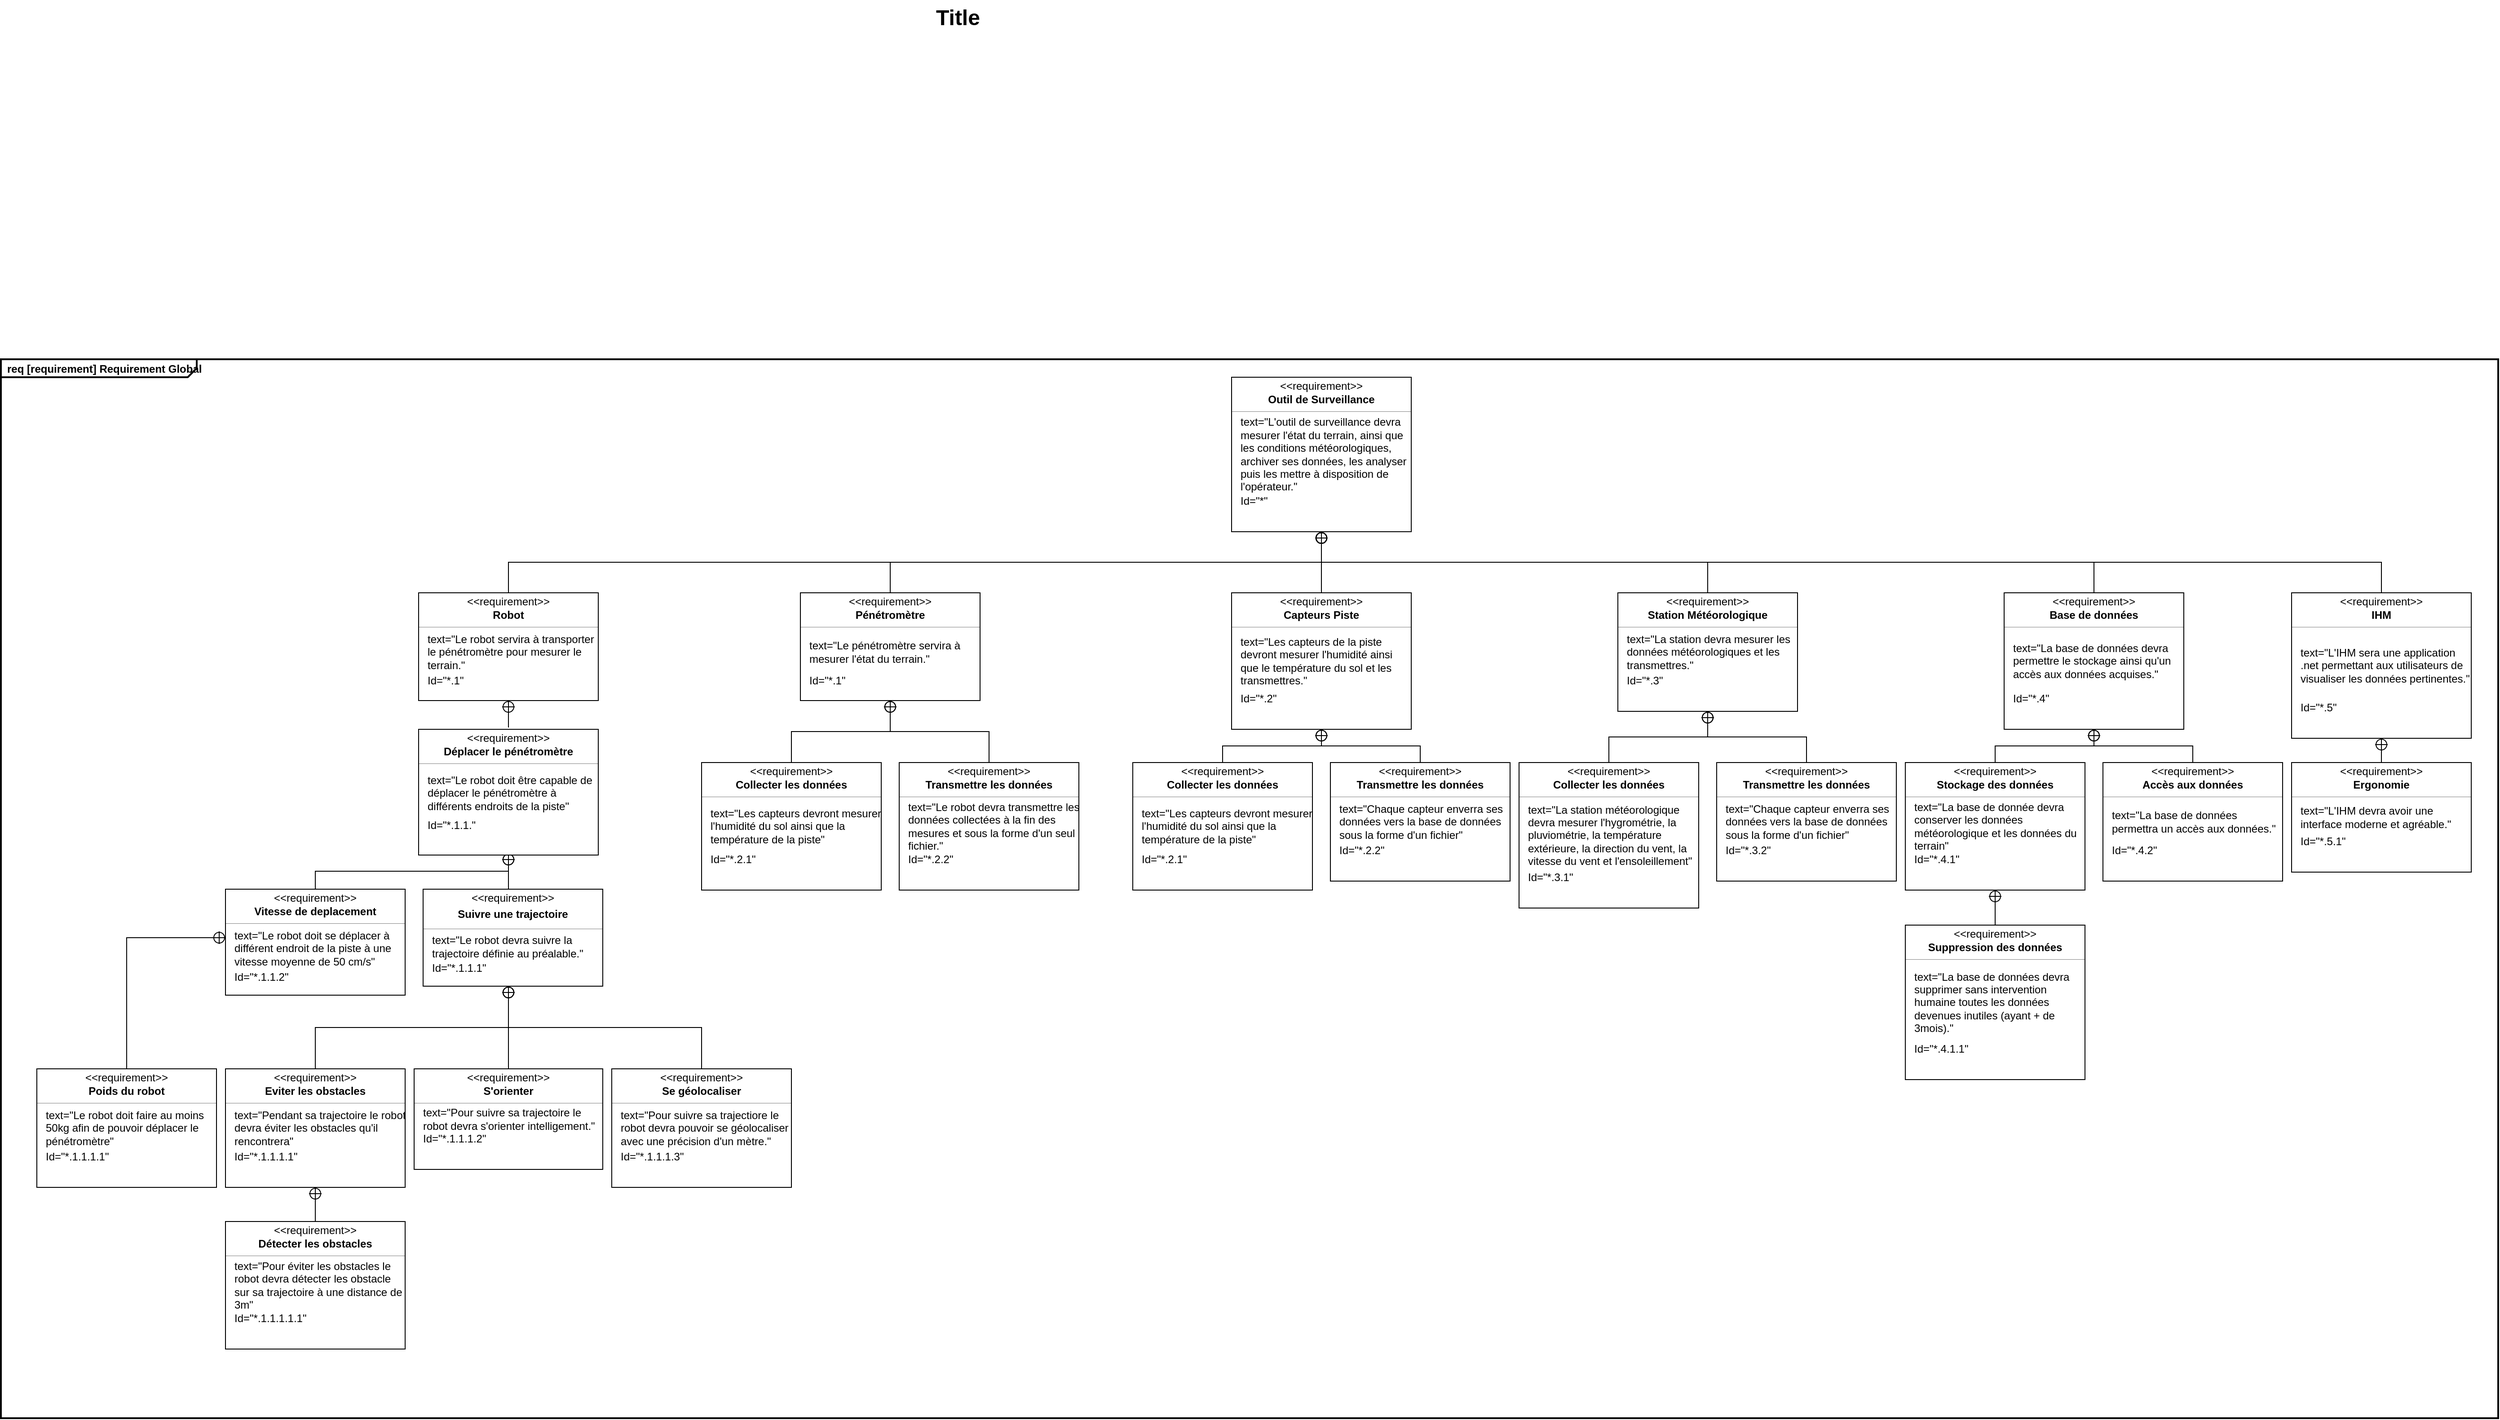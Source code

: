 <mxfile version="26.0.16">
  <diagram name="Page-1" id="929967ad-93f9-6ef4-fab6-5d389245f69c">
    <mxGraphModel dx="3427.5" dy="738" grid="1" gridSize="10" guides="1" tooltips="1" connect="1" arrows="1" fold="1" page="1" pageScale="1.5" pageWidth="1169" pageHeight="826" background="none" math="0" shadow="0">
      <root>
        <mxCell id="0" style=";html=1;" />
        <mxCell id="1" style=";html=1;" parent="0" />
        <mxCell id="1672d66443f91eb5-23" value="Title" style="text;strokeColor=none;fillColor=none;html=1;fontSize=24;fontStyle=1;verticalAlign=middle;align=center;" parent="1" vertex="1">
          <mxGeometry x="120" y="40" width="1510" height="40" as="geometry" />
        </mxCell>
        <mxCell id="BjsAdJwaR5bysByXlGA6-1" value="&lt;p style=&quot;margin:0px;margin-top:4px;margin-left:7px;text-align:left;&quot;&gt;&lt;span&gt;req&lt;/span&gt;&amp;nbsp;[requirement] Requirement Global&lt;/p&gt;" style="html=1;shape=mxgraph.sysml.package;overflow=fill;labelX=218.33;strokeWidth=2;align=center;fontStyle=1" parent="1" vertex="1">
          <mxGeometry x="-190" y="440" width="2780" height="1179" as="geometry" />
        </mxCell>
        <mxCell id="BjsAdJwaR5bysByXlGA6-2" value="" style="fontStyle=1;align=center;verticalAlign=middle;childLayout=stackLayout;horizontal=1;horizontalStack=0;resizeParent=1;resizeParentMax=0;resizeLast=0;marginBottom=0;" parent="1" vertex="1">
          <mxGeometry x="1180" y="460" width="200" height="172" as="geometry" />
        </mxCell>
        <mxCell id="BjsAdJwaR5bysByXlGA6-3" value="&amp;lt;&amp;lt;requirement&amp;gt;&amp;gt;" style="html=1;align=center;spacing=0;verticalAlign=middle;strokeColor=none;fillColor=none;whiteSpace=wrap;spacingTop=3;" parent="BjsAdJwaR5bysByXlGA6-2" vertex="1">
          <mxGeometry width="200" height="16" as="geometry" />
        </mxCell>
        <mxCell id="BjsAdJwaR5bysByXlGA6-4" value="Outil de Surveillance" style="html=1;align=center;spacing=0;verticalAlign=middle;strokeColor=none;fillColor=none;whiteSpace=wrap;fontStyle=1" parent="BjsAdJwaR5bysByXlGA6-2" vertex="1">
          <mxGeometry y="16" width="200" height="18" as="geometry" />
        </mxCell>
        <mxCell id="BjsAdJwaR5bysByXlGA6-5" value="" style="line;strokeWidth=0.25;fillColor=none;align=left;verticalAlign=middle;spacingTop=-1;spacingLeft=3;spacingRight=3;rotatable=0;labelPosition=right;points=[];portConstraint=eastwest;" parent="BjsAdJwaR5bysByXlGA6-2" vertex="1">
          <mxGeometry y="34" width="200" height="8" as="geometry" />
        </mxCell>
        <mxCell id="BjsAdJwaR5bysByXlGA6-6" value="text=&quot;L&#39;outil de surveillance devra&lt;br&gt;mesurer l&#39;état du terrain, ainsi que les conditions météorologiques, archiver ses données, les analyser puis les mettre à disposition de l&#39;opérateur.&quot;" style="html=1;align=left;spacing=0;verticalAlign=middle;strokeColor=none;fillColor=none;whiteSpace=wrap;spacingLeft=10;" parent="BjsAdJwaR5bysByXlGA6-2" vertex="1">
          <mxGeometry y="42" width="200" height="88" as="geometry" />
        </mxCell>
        <mxCell id="BjsAdJwaR5bysByXlGA6-7" value="Id=&quot;*&quot;" style="html=1;align=left;spacing=0;verticalAlign=middle;strokeColor=none;fillColor=none;whiteSpace=wrap;spacingLeft=10;" parent="BjsAdJwaR5bysByXlGA6-2" vertex="1">
          <mxGeometry y="130" width="200" height="16" as="geometry" />
        </mxCell>
        <mxCell id="BjsAdJwaR5bysByXlGA6-8" value="" style="html=1;align=center;spacing=0;verticalAlign=middle;strokeColor=none;fillColor=none;whiteSpace=wrap;" parent="BjsAdJwaR5bysByXlGA6-2" vertex="1">
          <mxGeometry y="146" width="200" height="26" as="geometry" />
        </mxCell>
        <mxCell id="BjsAdJwaR5bysByXlGA6-9" value="" style="fontStyle=1;align=center;verticalAlign=middle;childLayout=stackLayout;horizontal=1;horizontalStack=0;resizeParent=1;resizeParentMax=0;resizeLast=0;marginBottom=0;" parent="1" vertex="1">
          <mxGeometry x="275" y="700" width="200" height="120" as="geometry" />
        </mxCell>
        <mxCell id="BjsAdJwaR5bysByXlGA6-10" value="&amp;lt;&amp;lt;requirement&amp;gt;&amp;gt;" style="html=1;align=center;spacing=0;verticalAlign=middle;strokeColor=none;fillColor=none;whiteSpace=wrap;spacingTop=3;" parent="BjsAdJwaR5bysByXlGA6-9" vertex="1">
          <mxGeometry width="200" height="16" as="geometry" />
        </mxCell>
        <mxCell id="BjsAdJwaR5bysByXlGA6-11" value="Robot" style="html=1;align=center;spacing=0;verticalAlign=middle;strokeColor=none;fillColor=none;whiteSpace=wrap;fontStyle=1" parent="BjsAdJwaR5bysByXlGA6-9" vertex="1">
          <mxGeometry y="16" width="200" height="18" as="geometry" />
        </mxCell>
        <mxCell id="BjsAdJwaR5bysByXlGA6-12" value="" style="line;strokeWidth=0.25;fillColor=none;align=left;verticalAlign=middle;spacingTop=-1;spacingLeft=3;spacingRight=3;rotatable=0;labelPosition=right;points=[];portConstraint=eastwest;" parent="BjsAdJwaR5bysByXlGA6-9" vertex="1">
          <mxGeometry y="34" width="200" height="8" as="geometry" />
        </mxCell>
        <mxCell id="BjsAdJwaR5bysByXlGA6-13" value="text=&quot;Le robot servira à transporter le pénétromètre pour mesurer le terrain.&quot;" style="html=1;align=left;spacing=0;verticalAlign=middle;strokeColor=none;fillColor=none;whiteSpace=wrap;spacingLeft=10;" parent="BjsAdJwaR5bysByXlGA6-9" vertex="1">
          <mxGeometry y="42" width="200" height="48" as="geometry" />
        </mxCell>
        <mxCell id="BjsAdJwaR5bysByXlGA6-14" value="Id=&quot;*.1&quot;" style="html=1;align=left;spacing=0;verticalAlign=middle;strokeColor=none;fillColor=none;whiteSpace=wrap;spacingLeft=10;" parent="BjsAdJwaR5bysByXlGA6-9" vertex="1">
          <mxGeometry y="90" width="200" height="16" as="geometry" />
        </mxCell>
        <mxCell id="BjsAdJwaR5bysByXlGA6-15" value="" style="html=1;align=center;spacing=0;verticalAlign=middle;strokeColor=none;fillColor=none;whiteSpace=wrap;" parent="BjsAdJwaR5bysByXlGA6-9" vertex="1">
          <mxGeometry y="106" width="200" height="14" as="geometry" />
        </mxCell>
        <mxCell id="BjsAdJwaR5bysByXlGA6-16" value="" style="fontStyle=1;align=center;verticalAlign=middle;childLayout=stackLayout;horizontal=1;horizontalStack=0;resizeParent=1;resizeParentMax=0;resizeLast=0;marginBottom=0;" parent="1" vertex="1">
          <mxGeometry x="1610" y="700" width="200" height="132" as="geometry" />
        </mxCell>
        <mxCell id="BjsAdJwaR5bysByXlGA6-17" value="&amp;lt;&amp;lt;requirement&amp;gt;&amp;gt;" style="html=1;align=center;spacing=0;verticalAlign=middle;strokeColor=none;fillColor=none;whiteSpace=wrap;spacingTop=3;" parent="BjsAdJwaR5bysByXlGA6-16" vertex="1">
          <mxGeometry width="200" height="16" as="geometry" />
        </mxCell>
        <mxCell id="BjsAdJwaR5bysByXlGA6-18" value="Station Météorologique" style="html=1;align=center;spacing=0;verticalAlign=middle;strokeColor=none;fillColor=none;whiteSpace=wrap;fontStyle=1" parent="BjsAdJwaR5bysByXlGA6-16" vertex="1">
          <mxGeometry y="16" width="200" height="18" as="geometry" />
        </mxCell>
        <mxCell id="BjsAdJwaR5bysByXlGA6-19" value="" style="line;strokeWidth=0.25;fillColor=none;align=left;verticalAlign=middle;spacingTop=-1;spacingLeft=3;spacingRight=3;rotatable=0;labelPosition=right;points=[];portConstraint=eastwest;" parent="BjsAdJwaR5bysByXlGA6-16" vertex="1">
          <mxGeometry y="34" width="200" height="8" as="geometry" />
        </mxCell>
        <mxCell id="BjsAdJwaR5bysByXlGA6-20" value="text=&quot;La station devra mesurer les données météorologiques et les transmettres.&quot;" style="html=1;align=left;spacing=0;verticalAlign=middle;strokeColor=none;fillColor=none;whiteSpace=wrap;spacingLeft=10;" parent="BjsAdJwaR5bysByXlGA6-16" vertex="1">
          <mxGeometry y="42" width="200" height="48" as="geometry" />
        </mxCell>
        <mxCell id="BjsAdJwaR5bysByXlGA6-138" value="Id=&quot;*.3&quot;" style="html=1;align=left;spacing=0;verticalAlign=middle;strokeColor=none;fillColor=none;whiteSpace=wrap;spacingLeft=10;" parent="BjsAdJwaR5bysByXlGA6-16" vertex="1">
          <mxGeometry y="90" width="200" height="16" as="geometry" />
        </mxCell>
        <mxCell id="BjsAdJwaR5bysByXlGA6-22" value="" style="html=1;align=center;spacing=0;verticalAlign=middle;strokeColor=none;fillColor=none;whiteSpace=wrap;" parent="BjsAdJwaR5bysByXlGA6-16" vertex="1">
          <mxGeometry y="106" width="200" height="26" as="geometry" />
        </mxCell>
        <mxCell id="BjsAdJwaR5bysByXlGA6-23" value="" style="fontStyle=1;align=center;verticalAlign=middle;childLayout=stackLayout;horizontal=1;horizontalStack=0;resizeParent=1;resizeParentMax=0;resizeLast=0;marginBottom=0;" parent="1" vertex="1">
          <mxGeometry x="2040" y="700" width="200" height="152" as="geometry" />
        </mxCell>
        <mxCell id="BjsAdJwaR5bysByXlGA6-24" value="&amp;lt;&amp;lt;requirement&amp;gt;&amp;gt;" style="html=1;align=center;spacing=0;verticalAlign=middle;strokeColor=none;fillColor=none;whiteSpace=wrap;spacingTop=3;" parent="BjsAdJwaR5bysByXlGA6-23" vertex="1">
          <mxGeometry width="200" height="16" as="geometry" />
        </mxCell>
        <mxCell id="BjsAdJwaR5bysByXlGA6-25" value="Base de données" style="html=1;align=center;spacing=0;verticalAlign=middle;strokeColor=none;fillColor=none;whiteSpace=wrap;fontStyle=1" parent="BjsAdJwaR5bysByXlGA6-23" vertex="1">
          <mxGeometry y="16" width="200" height="18" as="geometry" />
        </mxCell>
        <mxCell id="BjsAdJwaR5bysByXlGA6-26" value="" style="line;strokeWidth=0.25;fillColor=none;align=left;verticalAlign=middle;spacingTop=-1;spacingLeft=3;spacingRight=3;rotatable=0;labelPosition=right;points=[];portConstraint=eastwest;" parent="BjsAdJwaR5bysByXlGA6-23" vertex="1">
          <mxGeometry y="34" width="200" height="8" as="geometry" />
        </mxCell>
        <mxCell id="BjsAdJwaR5bysByXlGA6-27" value="text=&quot;La base de données devra permettre le stockage ainsi qu&#39;un accès aux données acquises.&quot;" style="html=1;align=left;spacing=0;verticalAlign=middle;strokeColor=none;fillColor=none;whiteSpace=wrap;spacingLeft=10;" parent="BjsAdJwaR5bysByXlGA6-23" vertex="1">
          <mxGeometry y="42" width="200" height="68" as="geometry" />
        </mxCell>
        <mxCell id="BjsAdJwaR5bysByXlGA6-28" value="Id=&quot;*.4&quot;" style="html=1;align=left;spacing=0;verticalAlign=middle;strokeColor=none;fillColor=none;whiteSpace=wrap;spacingLeft=10;" parent="BjsAdJwaR5bysByXlGA6-23" vertex="1">
          <mxGeometry y="110" width="200" height="16" as="geometry" />
        </mxCell>
        <mxCell id="BjsAdJwaR5bysByXlGA6-29" value="" style="html=1;align=center;spacing=0;verticalAlign=middle;strokeColor=none;fillColor=none;whiteSpace=wrap;" parent="BjsAdJwaR5bysByXlGA6-23" vertex="1">
          <mxGeometry y="126" width="200" height="26" as="geometry" />
        </mxCell>
        <mxCell id="BjsAdJwaR5bysByXlGA6-37" value="" style="fontStyle=1;align=center;verticalAlign=middle;childLayout=stackLayout;horizontal=1;horizontalStack=0;resizeParent=1;resizeParentMax=0;resizeLast=0;marginBottom=0;" parent="1" vertex="1">
          <mxGeometry x="1180" y="700" width="200" height="152" as="geometry" />
        </mxCell>
        <mxCell id="BjsAdJwaR5bysByXlGA6-38" value="&amp;lt;&amp;lt;requirement&amp;gt;&amp;gt;" style="html=1;align=center;spacing=0;verticalAlign=middle;strokeColor=none;fillColor=none;whiteSpace=wrap;spacingTop=3;" parent="BjsAdJwaR5bysByXlGA6-37" vertex="1">
          <mxGeometry width="200" height="16" as="geometry" />
        </mxCell>
        <mxCell id="BjsAdJwaR5bysByXlGA6-39" value="Capteurs Piste" style="html=1;align=center;spacing=0;verticalAlign=middle;strokeColor=none;fillColor=none;whiteSpace=wrap;fontStyle=1" parent="BjsAdJwaR5bysByXlGA6-37" vertex="1">
          <mxGeometry y="16" width="200" height="18" as="geometry" />
        </mxCell>
        <mxCell id="BjsAdJwaR5bysByXlGA6-40" value="" style="line;strokeWidth=0.25;fillColor=none;align=left;verticalAlign=middle;spacingTop=-1;spacingLeft=3;spacingRight=3;rotatable=0;labelPosition=right;points=[];portConstraint=eastwest;" parent="BjsAdJwaR5bysByXlGA6-37" vertex="1">
          <mxGeometry y="34" width="200" height="8" as="geometry" />
        </mxCell>
        <mxCell id="BjsAdJwaR5bysByXlGA6-41" value="text=&quot;Les capteurs de la piste devront mesurer l&#39;humidité ainsi que le température du sol et les transmettres.&quot;" style="html=1;align=left;spacing=0;verticalAlign=middle;strokeColor=none;fillColor=none;whiteSpace=wrap;spacingLeft=10;" parent="BjsAdJwaR5bysByXlGA6-37" vertex="1">
          <mxGeometry y="42" width="200" height="68" as="geometry" />
        </mxCell>
        <mxCell id="BjsAdJwaR5bysByXlGA6-42" value="Id=&quot;*.2&quot;" style="html=1;align=left;spacing=0;verticalAlign=middle;strokeColor=none;fillColor=none;whiteSpace=wrap;spacingLeft=10;" parent="BjsAdJwaR5bysByXlGA6-37" vertex="1">
          <mxGeometry y="110" width="200" height="16" as="geometry" />
        </mxCell>
        <mxCell id="BjsAdJwaR5bysByXlGA6-43" value="" style="html=1;align=center;spacing=0;verticalAlign=middle;strokeColor=none;fillColor=none;whiteSpace=wrap;" parent="BjsAdJwaR5bysByXlGA6-37" vertex="1">
          <mxGeometry y="126" width="200" height="26" as="geometry" />
        </mxCell>
        <mxCell id="BjsAdJwaR5bysByXlGA6-103" value="" style="fontStyle=1;align=center;verticalAlign=middle;childLayout=stackLayout;horizontal=1;horizontalStack=0;resizeParent=1;resizeParentMax=0;resizeLast=0;marginBottom=0;" parent="1" vertex="1">
          <mxGeometry x="810" y="889" width="200" height="142" as="geometry" />
        </mxCell>
        <mxCell id="BjsAdJwaR5bysByXlGA6-104" value="&amp;lt;&amp;lt;requirement&amp;gt;&amp;gt;" style="html=1;align=center;spacing=0;verticalAlign=middle;strokeColor=none;fillColor=none;whiteSpace=wrap;spacingTop=3;" parent="BjsAdJwaR5bysByXlGA6-103" vertex="1">
          <mxGeometry width="200" height="16" as="geometry" />
        </mxCell>
        <mxCell id="BjsAdJwaR5bysByXlGA6-105" value="Transmettre les données" style="html=1;align=center;spacing=0;verticalAlign=middle;strokeColor=none;fillColor=none;whiteSpace=wrap;fontStyle=1" parent="BjsAdJwaR5bysByXlGA6-103" vertex="1">
          <mxGeometry y="16" width="200" height="18" as="geometry" />
        </mxCell>
        <mxCell id="BjsAdJwaR5bysByXlGA6-106" value="" style="line;strokeWidth=0.25;fillColor=none;align=left;verticalAlign=middle;spacingTop=-1;spacingLeft=3;spacingRight=3;rotatable=0;labelPosition=right;points=[];portConstraint=eastwest;" parent="BjsAdJwaR5bysByXlGA6-103" vertex="1">
          <mxGeometry y="34" width="200" height="8" as="geometry" />
        </mxCell>
        <mxCell id="BjsAdJwaR5bysByXlGA6-107" value="text=&quot;Le robot devra transmettre les données collectées à la fin des mesures et sous la forme d&#39;un seul fichier.&quot;" style="html=1;align=left;spacing=0;verticalAlign=middle;strokeColor=none;fillColor=none;whiteSpace=wrap;spacingLeft=10;" parent="BjsAdJwaR5bysByXlGA6-103" vertex="1">
          <mxGeometry y="42" width="200" height="58" as="geometry" />
        </mxCell>
        <mxCell id="BjsAdJwaR5bysByXlGA6-108" value="Id=&quot;*.2.2&quot;" style="html=1;align=left;spacing=0;verticalAlign=middle;strokeColor=none;fillColor=none;whiteSpace=wrap;spacingLeft=10;" parent="BjsAdJwaR5bysByXlGA6-103" vertex="1">
          <mxGeometry y="100" width="200" height="16" as="geometry" />
        </mxCell>
        <mxCell id="BjsAdJwaR5bysByXlGA6-109" value="" style="html=1;align=center;spacing=0;verticalAlign=middle;strokeColor=none;fillColor=none;whiteSpace=wrap;" parent="BjsAdJwaR5bysByXlGA6-103" vertex="1">
          <mxGeometry y="116" width="200" height="26" as="geometry" />
        </mxCell>
        <mxCell id="BjsAdJwaR5bysByXlGA6-120" value="" style="rounded=0;html=1;labelBackgroundColor=none;endArrow=none;edgeStyle=elbowEdgeStyle;elbow=vertical;startArrow=sysMLPackCont;startSize=12;exitX=0.5;exitY=1;exitDx=0;exitDy=0;entryX=0.5;entryY=0;entryDx=0;entryDy=0;" parent="1" edge="1">
          <mxGeometry relative="1" as="geometry">
            <mxPoint x="375" y="990" as="sourcePoint" />
            <mxPoint x="375" y="1030" as="targetPoint" />
          </mxGeometry>
        </mxCell>
        <mxCell id="BjsAdJwaR5bysByXlGA6-121" value="" style="rounded=0;html=1;labelBackgroundColor=none;endArrow=none;edgeStyle=elbowEdgeStyle;elbow=vertical;startArrow=sysMLPackCont;startSize=12;exitX=0.5;exitY=1;exitDx=0;exitDy=0;entryX=0.5;entryY=0;entryDx=0;entryDy=0;" parent="1" source="DIkkWQ_dd3_0cyvRfukZ-7" target="BjsAdJwaR5bysByXlGA6-104" edge="1">
          <mxGeometry relative="1" as="geometry">
            <mxPoint x="600" y="1050" as="sourcePoint" />
            <mxPoint x="690" y="1110.0" as="targetPoint" />
          </mxGeometry>
        </mxCell>
        <mxCell id="BjsAdJwaR5bysByXlGA6-123" value="" style="rounded=0;html=1;labelBackgroundColor=none;endArrow=none;edgeStyle=elbowEdgeStyle;elbow=vertical;startArrow=sysMLPackCont;startSize=12;exitX=0.5;exitY=1;exitDx=0;exitDy=0;entryX=0.5;entryY=0;entryDx=0;entryDy=0;" parent="1" edge="1">
          <mxGeometry relative="1" as="geometry">
            <mxPoint x="375" y="1138" as="sourcePoint" />
            <mxPoint x="590" y="1230" as="targetPoint" />
          </mxGeometry>
        </mxCell>
        <mxCell id="BjsAdJwaR5bysByXlGA6-124" value="" style="rounded=0;html=1;labelBackgroundColor=none;endArrow=none;edgeStyle=elbowEdgeStyle;elbow=vertical;startArrow=sysMLPackCont;startSize=12;exitX=0.5;exitY=1;exitDx=0;exitDy=0;entryX=0.5;entryY=0;entryDx=0;entryDy=0;" parent="1" edge="1">
          <mxGeometry relative="1" as="geometry">
            <mxPoint x="375" y="1138" as="sourcePoint" />
            <mxPoint x="375" y="1230" as="targetPoint" />
          </mxGeometry>
        </mxCell>
        <mxCell id="BjsAdJwaR5bysByXlGA6-125" value="" style="rounded=0;html=1;labelBackgroundColor=none;endArrow=none;edgeStyle=elbowEdgeStyle;elbow=vertical;startArrow=sysMLPackCont;startSize=12;exitX=0.5;exitY=1;exitDx=0;exitDy=0;entryX=0.5;entryY=0;entryDx=0;entryDy=0;" parent="1" edge="1">
          <mxGeometry relative="1" as="geometry">
            <mxPoint x="375" y="1138" as="sourcePoint" />
            <mxPoint x="160" y="1230" as="targetPoint" />
          </mxGeometry>
        </mxCell>
        <mxCell id="BjsAdJwaR5bysByXlGA6-127" value="" style="rounded=0;html=1;labelBackgroundColor=none;endArrow=none;edgeStyle=elbowEdgeStyle;elbow=vertical;startArrow=sysMLPackCont;startSize=12;exitX=0.5;exitY=1;exitDx=0;exitDy=0;entryX=0.5;entryY=0;entryDx=0;entryDy=0;" parent="1" edge="1">
          <mxGeometry relative="1" as="geometry">
            <mxPoint x="160" y="1362" as="sourcePoint" />
            <mxPoint x="160" y="1400" as="targetPoint" />
          </mxGeometry>
        </mxCell>
        <mxCell id="BjsAdJwaR5bysByXlGA6-139" value="" style="fontStyle=1;align=center;verticalAlign=middle;childLayout=stackLayout;horizontal=1;horizontalStack=0;resizeParent=1;resizeParentMax=0;resizeLast=0;marginBottom=0;" parent="1" vertex="1">
          <mxGeometry x="1070" y="889" width="200" height="142" as="geometry" />
        </mxCell>
        <mxCell id="BjsAdJwaR5bysByXlGA6-140" value="&amp;lt;&amp;lt;requirement&amp;gt;&amp;gt;" style="html=1;align=center;spacing=0;verticalAlign=middle;strokeColor=none;fillColor=none;whiteSpace=wrap;spacingTop=3;" parent="BjsAdJwaR5bysByXlGA6-139" vertex="1">
          <mxGeometry width="200" height="16" as="geometry" />
        </mxCell>
        <mxCell id="BjsAdJwaR5bysByXlGA6-141" value="Collecter les données" style="html=1;align=center;spacing=0;verticalAlign=middle;strokeColor=none;fillColor=none;whiteSpace=wrap;fontStyle=1" parent="BjsAdJwaR5bysByXlGA6-139" vertex="1">
          <mxGeometry y="16" width="200" height="18" as="geometry" />
        </mxCell>
        <mxCell id="BjsAdJwaR5bysByXlGA6-142" value="" style="line;strokeWidth=0.25;fillColor=none;align=left;verticalAlign=middle;spacingTop=-1;spacingLeft=3;spacingRight=3;rotatable=0;labelPosition=right;points=[];portConstraint=eastwest;" parent="BjsAdJwaR5bysByXlGA6-139" vertex="1">
          <mxGeometry y="34" width="200" height="8" as="geometry" />
        </mxCell>
        <mxCell id="BjsAdJwaR5bysByXlGA6-143" value="text=&quot;Les capteurs devront mesurer l&#39;humidité du sol ainsi que la température de la piste&quot;" style="html=1;align=left;spacing=0;verticalAlign=middle;strokeColor=none;fillColor=none;whiteSpace=wrap;spacingLeft=10;" parent="BjsAdJwaR5bysByXlGA6-139" vertex="1">
          <mxGeometry y="42" width="200" height="58" as="geometry" />
        </mxCell>
        <mxCell id="BjsAdJwaR5bysByXlGA6-144" value="Id=&quot;*.2.1&quot;" style="html=1;align=left;spacing=0;verticalAlign=middle;strokeColor=none;fillColor=none;whiteSpace=wrap;spacingLeft=10;" parent="BjsAdJwaR5bysByXlGA6-139" vertex="1">
          <mxGeometry y="100" width="200" height="16" as="geometry" />
        </mxCell>
        <mxCell id="BjsAdJwaR5bysByXlGA6-145" value="" style="html=1;align=center;spacing=0;verticalAlign=middle;strokeColor=none;fillColor=none;whiteSpace=wrap;" parent="BjsAdJwaR5bysByXlGA6-139" vertex="1">
          <mxGeometry y="116" width="200" height="26" as="geometry" />
        </mxCell>
        <mxCell id="BjsAdJwaR5bysByXlGA6-146" value="" style="fontStyle=1;align=center;verticalAlign=middle;childLayout=stackLayout;horizontal=1;horizontalStack=0;resizeParent=1;resizeParentMax=0;resizeLast=0;marginBottom=0;" parent="1" vertex="1">
          <mxGeometry x="1290" y="889" width="200" height="132" as="geometry" />
        </mxCell>
        <mxCell id="BjsAdJwaR5bysByXlGA6-147" value="&amp;lt;&amp;lt;requirement&amp;gt;&amp;gt;" style="html=1;align=center;spacing=0;verticalAlign=middle;strokeColor=none;fillColor=none;whiteSpace=wrap;spacingTop=3;" parent="BjsAdJwaR5bysByXlGA6-146" vertex="1">
          <mxGeometry width="200" height="16" as="geometry" />
        </mxCell>
        <mxCell id="BjsAdJwaR5bysByXlGA6-148" value="Transmettre les données" style="html=1;align=center;spacing=0;verticalAlign=middle;strokeColor=none;fillColor=none;whiteSpace=wrap;fontStyle=1" parent="BjsAdJwaR5bysByXlGA6-146" vertex="1">
          <mxGeometry y="16" width="200" height="18" as="geometry" />
        </mxCell>
        <mxCell id="BjsAdJwaR5bysByXlGA6-149" value="" style="line;strokeWidth=0.25;fillColor=none;align=left;verticalAlign=middle;spacingTop=-1;spacingLeft=3;spacingRight=3;rotatable=0;labelPosition=right;points=[];portConstraint=eastwest;" parent="BjsAdJwaR5bysByXlGA6-146" vertex="1">
          <mxGeometry y="34" width="200" height="8" as="geometry" />
        </mxCell>
        <mxCell id="BjsAdJwaR5bysByXlGA6-150" value="text=&quot;Chaque capteur enverra ses données vers la base de données sous la forme d&#39;un fichier&quot;" style="html=1;align=left;spacing=0;verticalAlign=middle;strokeColor=none;fillColor=none;whiteSpace=wrap;spacingLeft=10;" parent="BjsAdJwaR5bysByXlGA6-146" vertex="1">
          <mxGeometry y="42" width="200" height="48" as="geometry" />
        </mxCell>
        <mxCell id="BjsAdJwaR5bysByXlGA6-151" value="Id=&quot;*.2.2&quot;" style="html=1;align=left;spacing=0;verticalAlign=middle;strokeColor=none;fillColor=none;whiteSpace=wrap;spacingLeft=10;" parent="BjsAdJwaR5bysByXlGA6-146" vertex="1">
          <mxGeometry y="90" width="200" height="16" as="geometry" />
        </mxCell>
        <mxCell id="BjsAdJwaR5bysByXlGA6-152" value="" style="html=1;align=center;spacing=0;verticalAlign=middle;strokeColor=none;fillColor=none;whiteSpace=wrap;" parent="BjsAdJwaR5bysByXlGA6-146" vertex="1">
          <mxGeometry y="106" width="200" height="26" as="geometry" />
        </mxCell>
        <mxCell id="BjsAdJwaR5bysByXlGA6-160" value="" style="fontStyle=1;align=center;verticalAlign=middle;childLayout=stackLayout;horizontal=1;horizontalStack=0;resizeParent=1;resizeParentMax=0;resizeLast=0;marginBottom=0;" parent="1" vertex="1">
          <mxGeometry x="1500" y="889" width="200" height="162" as="geometry" />
        </mxCell>
        <mxCell id="BjsAdJwaR5bysByXlGA6-161" value="&amp;lt;&amp;lt;requirement&amp;gt;&amp;gt;" style="html=1;align=center;spacing=0;verticalAlign=middle;strokeColor=none;fillColor=none;whiteSpace=wrap;spacingTop=3;" parent="BjsAdJwaR5bysByXlGA6-160" vertex="1">
          <mxGeometry width="200" height="16" as="geometry" />
        </mxCell>
        <mxCell id="BjsAdJwaR5bysByXlGA6-162" value="Collecter les données" style="html=1;align=center;spacing=0;verticalAlign=middle;strokeColor=none;fillColor=none;whiteSpace=wrap;fontStyle=1" parent="BjsAdJwaR5bysByXlGA6-160" vertex="1">
          <mxGeometry y="16" width="200" height="18" as="geometry" />
        </mxCell>
        <mxCell id="BjsAdJwaR5bysByXlGA6-163" value="" style="line;strokeWidth=0.25;fillColor=none;align=left;verticalAlign=middle;spacingTop=-1;spacingLeft=3;spacingRight=3;rotatable=0;labelPosition=right;points=[];portConstraint=eastwest;" parent="BjsAdJwaR5bysByXlGA6-160" vertex="1">
          <mxGeometry y="34" width="200" height="8" as="geometry" />
        </mxCell>
        <mxCell id="BjsAdJwaR5bysByXlGA6-164" value="text=&quot;La station météorologique devra mesurer l&#39;hygrométrie, la pluviométrie, la température extérieure, la direction du vent, la vitesse du vent et l&#39;ensoleillement&quot;" style="html=1;align=left;spacing=0;verticalAlign=middle;strokeColor=none;fillColor=none;whiteSpace=wrap;spacingLeft=10;" parent="BjsAdJwaR5bysByXlGA6-160" vertex="1">
          <mxGeometry y="42" width="200" height="78" as="geometry" />
        </mxCell>
        <mxCell id="BjsAdJwaR5bysByXlGA6-165" value="Id=&quot;*.3.1&quot;" style="html=1;align=left;spacing=0;verticalAlign=middle;strokeColor=none;fillColor=none;whiteSpace=wrap;spacingLeft=10;" parent="BjsAdJwaR5bysByXlGA6-160" vertex="1">
          <mxGeometry y="120" width="200" height="16" as="geometry" />
        </mxCell>
        <mxCell id="BjsAdJwaR5bysByXlGA6-166" value="" style="html=1;align=center;spacing=0;verticalAlign=middle;strokeColor=none;fillColor=none;whiteSpace=wrap;" parent="BjsAdJwaR5bysByXlGA6-160" vertex="1">
          <mxGeometry y="136" width="200" height="26" as="geometry" />
        </mxCell>
        <mxCell id="BjsAdJwaR5bysByXlGA6-181" value="" style="fontStyle=1;align=center;verticalAlign=middle;childLayout=stackLayout;horizontal=1;horizontalStack=0;resizeParent=1;resizeParentMax=0;resizeLast=0;marginBottom=0;" parent="1" vertex="1">
          <mxGeometry x="1720" y="889" width="200" height="132" as="geometry" />
        </mxCell>
        <mxCell id="BjsAdJwaR5bysByXlGA6-182" value="&amp;lt;&amp;lt;requirement&amp;gt;&amp;gt;" style="html=1;align=center;spacing=0;verticalAlign=middle;strokeColor=none;fillColor=none;whiteSpace=wrap;spacingTop=3;" parent="BjsAdJwaR5bysByXlGA6-181" vertex="1">
          <mxGeometry width="200" height="16" as="geometry" />
        </mxCell>
        <mxCell id="BjsAdJwaR5bysByXlGA6-183" value="Transmettre les données" style="html=1;align=center;spacing=0;verticalAlign=middle;strokeColor=none;fillColor=none;whiteSpace=wrap;fontStyle=1" parent="BjsAdJwaR5bysByXlGA6-181" vertex="1">
          <mxGeometry y="16" width="200" height="18" as="geometry" />
        </mxCell>
        <mxCell id="BjsAdJwaR5bysByXlGA6-184" value="" style="line;strokeWidth=0.25;fillColor=none;align=left;verticalAlign=middle;spacingTop=-1;spacingLeft=3;spacingRight=3;rotatable=0;labelPosition=right;points=[];portConstraint=eastwest;" parent="BjsAdJwaR5bysByXlGA6-181" vertex="1">
          <mxGeometry y="34" width="200" height="8" as="geometry" />
        </mxCell>
        <mxCell id="BjsAdJwaR5bysByXlGA6-185" value="text=&quot;Chaque capteur enverra ses données vers la base de données sous la forme d&#39;un fichier&quot;" style="html=1;align=left;spacing=0;verticalAlign=middle;strokeColor=none;fillColor=none;whiteSpace=wrap;spacingLeft=10;" parent="BjsAdJwaR5bysByXlGA6-181" vertex="1">
          <mxGeometry y="42" width="200" height="48" as="geometry" />
        </mxCell>
        <mxCell id="BjsAdJwaR5bysByXlGA6-186" value="Id=&quot;*.3&lt;span style=&quot;background-color: transparent; color: light-dark(rgb(0, 0, 0), rgb(255, 255, 255));&quot;&gt;.2&quot;&lt;/span&gt;" style="html=1;align=left;spacing=0;verticalAlign=middle;strokeColor=none;fillColor=none;whiteSpace=wrap;spacingLeft=10;" parent="BjsAdJwaR5bysByXlGA6-181" vertex="1">
          <mxGeometry y="90" width="200" height="16" as="geometry" />
        </mxCell>
        <mxCell id="BjsAdJwaR5bysByXlGA6-187" value="" style="html=1;align=center;spacing=0;verticalAlign=middle;strokeColor=none;fillColor=none;whiteSpace=wrap;" parent="BjsAdJwaR5bysByXlGA6-181" vertex="1">
          <mxGeometry y="106" width="200" height="26" as="geometry" />
        </mxCell>
        <mxCell id="BjsAdJwaR5bysByXlGA6-202" value="" style="rounded=0;html=1;labelBackgroundColor=none;endArrow=none;edgeStyle=elbowEdgeStyle;elbow=vertical;startArrow=sysMLPackCont;startSize=12;entryX=0.5;entryY=0;entryDx=0;entryDy=0;exitX=0.5;exitY=1;exitDx=0;exitDy=0;" parent="1" edge="1">
          <mxGeometry relative="1" as="geometry">
            <mxPoint x="375" y="990" as="sourcePoint" />
            <mxPoint x="160" y="1030" as="targetPoint" />
          </mxGeometry>
        </mxCell>
        <mxCell id="BjsAdJwaR5bysByXlGA6-208" value="" style="rounded=0;html=1;labelBackgroundColor=none;endArrow=none;edgeStyle=elbowEdgeStyle;elbow=vertical;startArrow=sysMLPackCont;startSize=12;exitX=0.5;exitY=1;exitDx=0;exitDy=0;entryX=0.5;entryY=0;entryDx=0;entryDy=0;" parent="1" source="BjsAdJwaR5bysByXlGA6-43" target="BjsAdJwaR5bysByXlGA6-147" edge="1">
          <mxGeometry relative="1" as="geometry">
            <mxPoint x="1590" y="760" as="sourcePoint" />
            <mxPoint x="1500" y="820.0" as="targetPoint" />
          </mxGeometry>
        </mxCell>
        <mxCell id="BjsAdJwaR5bysByXlGA6-209" value="" style="rounded=0;html=1;labelBackgroundColor=none;endArrow=none;edgeStyle=elbowEdgeStyle;elbow=vertical;startArrow=sysMLPackCont;startSize=12;exitX=0.5;exitY=1;exitDx=0;exitDy=0;entryX=0.5;entryY=0;entryDx=0;entryDy=0;" parent="1" source="BjsAdJwaR5bysByXlGA6-22" target="BjsAdJwaR5bysByXlGA6-161" edge="1">
          <mxGeometry relative="1" as="geometry">
            <mxPoint x="1510" y="820" as="sourcePoint" />
            <mxPoint x="1600" y="880.0" as="targetPoint" />
          </mxGeometry>
        </mxCell>
        <mxCell id="BjsAdJwaR5bysByXlGA6-210" value="" style="rounded=0;html=1;labelBackgroundColor=none;endArrow=none;edgeStyle=elbowEdgeStyle;elbow=vertical;startArrow=sysMLPackCont;startSize=12;exitX=0.5;exitY=1;exitDx=0;exitDy=0;entryX=0.5;entryY=0;entryDx=0;entryDy=0;" parent="1" source="BjsAdJwaR5bysByXlGA6-43" target="BjsAdJwaR5bysByXlGA6-140" edge="1">
          <mxGeometry relative="1" as="geometry">
            <mxPoint x="1600" y="770" as="sourcePoint" />
            <mxPoint x="1510" y="830.0" as="targetPoint" />
          </mxGeometry>
        </mxCell>
        <mxCell id="BjsAdJwaR5bysByXlGA6-213" value="" style="rounded=0;html=1;labelBackgroundColor=none;endArrow=none;edgeStyle=elbowEdgeStyle;elbow=vertical;startArrow=sysMLPackCont;startSize=12;exitX=0.5;exitY=1;exitDx=0;exitDy=0;entryX=0.5;entryY=0;entryDx=0;entryDy=0;" parent="1" source="BjsAdJwaR5bysByXlGA6-22" target="BjsAdJwaR5bysByXlGA6-182" edge="1">
          <mxGeometry relative="1" as="geometry">
            <mxPoint x="1490" y="800" as="sourcePoint" />
            <mxPoint x="1400" y="860.0" as="targetPoint" />
          </mxGeometry>
        </mxCell>
        <mxCell id="Zmh-kfV3eTwTil-K40oj-1" value="" style="fontStyle=1;align=center;verticalAlign=middle;childLayout=stackLayout;horizontal=1;horizontalStack=0;resizeParent=1;resizeParentMax=0;resizeLast=0;marginBottom=0;" parent="1" vertex="1">
          <mxGeometry x="1930" y="889" width="200" height="142" as="geometry" />
        </mxCell>
        <mxCell id="Zmh-kfV3eTwTil-K40oj-2" value="&amp;lt;&amp;lt;requirement&amp;gt;&amp;gt;" style="html=1;align=center;spacing=0;verticalAlign=middle;strokeColor=none;fillColor=none;whiteSpace=wrap;spacingTop=3;" parent="Zmh-kfV3eTwTil-K40oj-1" vertex="1">
          <mxGeometry width="200" height="16" as="geometry" />
        </mxCell>
        <mxCell id="Zmh-kfV3eTwTil-K40oj-3" value="Stockage des données" style="html=1;align=center;spacing=0;verticalAlign=middle;strokeColor=none;fillColor=none;whiteSpace=wrap;fontStyle=1" parent="Zmh-kfV3eTwTil-K40oj-1" vertex="1">
          <mxGeometry y="16" width="200" height="18" as="geometry" />
        </mxCell>
        <mxCell id="Zmh-kfV3eTwTil-K40oj-4" value="" style="line;strokeWidth=0.25;fillColor=none;align=left;verticalAlign=middle;spacingTop=-1;spacingLeft=3;spacingRight=3;rotatable=0;labelPosition=right;points=[];portConstraint=eastwest;" parent="Zmh-kfV3eTwTil-K40oj-1" vertex="1">
          <mxGeometry y="34" width="200" height="8" as="geometry" />
        </mxCell>
        <mxCell id="Zmh-kfV3eTwTil-K40oj-5" value="text=&quot;La base de donnée devra conserver les données météorologique et les données du terrain&quot;" style="html=1;align=left;spacing=0;verticalAlign=middle;strokeColor=none;fillColor=none;whiteSpace=wrap;spacingLeft=10;" parent="Zmh-kfV3eTwTil-K40oj-1" vertex="1">
          <mxGeometry y="42" width="200" height="58" as="geometry" />
        </mxCell>
        <mxCell id="Zmh-kfV3eTwTil-K40oj-6" value="Id=&quot;*.4.1&quot;" style="html=1;align=left;spacing=0;verticalAlign=middle;strokeColor=none;fillColor=none;whiteSpace=wrap;spacingLeft=10;" parent="Zmh-kfV3eTwTil-K40oj-1" vertex="1">
          <mxGeometry y="100" width="200" height="16" as="geometry" />
        </mxCell>
        <mxCell id="Zmh-kfV3eTwTil-K40oj-7" value="" style="html=1;align=center;spacing=0;verticalAlign=middle;strokeColor=none;fillColor=none;whiteSpace=wrap;" parent="Zmh-kfV3eTwTil-K40oj-1" vertex="1">
          <mxGeometry y="116" width="200" height="26" as="geometry" />
        </mxCell>
        <mxCell id="Zmh-kfV3eTwTil-K40oj-8" value="" style="fontStyle=1;align=center;verticalAlign=middle;childLayout=stackLayout;horizontal=1;horizontalStack=0;resizeParent=1;resizeParentMax=0;resizeLast=0;marginBottom=0;" parent="1" vertex="1">
          <mxGeometry x="2150" y="889" width="200" height="132" as="geometry" />
        </mxCell>
        <mxCell id="Zmh-kfV3eTwTil-K40oj-9" value="&amp;lt;&amp;lt;requirement&amp;gt;&amp;gt;" style="html=1;align=center;spacing=0;verticalAlign=middle;strokeColor=none;fillColor=none;whiteSpace=wrap;spacingTop=3;" parent="Zmh-kfV3eTwTil-K40oj-8" vertex="1">
          <mxGeometry width="200" height="16" as="geometry" />
        </mxCell>
        <mxCell id="Zmh-kfV3eTwTil-K40oj-10" value="Accès aux données" style="html=1;align=center;spacing=0;verticalAlign=middle;strokeColor=none;fillColor=none;whiteSpace=wrap;fontStyle=1" parent="Zmh-kfV3eTwTil-K40oj-8" vertex="1">
          <mxGeometry y="16" width="200" height="18" as="geometry" />
        </mxCell>
        <mxCell id="Zmh-kfV3eTwTil-K40oj-11" value="" style="line;strokeWidth=0.25;fillColor=none;align=left;verticalAlign=middle;spacingTop=-1;spacingLeft=3;spacingRight=3;rotatable=0;labelPosition=right;points=[];portConstraint=eastwest;" parent="Zmh-kfV3eTwTil-K40oj-8" vertex="1">
          <mxGeometry y="34" width="200" height="8" as="geometry" />
        </mxCell>
        <mxCell id="Zmh-kfV3eTwTil-K40oj-30" style="edgeStyle=orthogonalEdgeStyle;rounded=0;orthogonalLoop=1;jettySize=auto;html=1;exitX=0.75;exitY=1;exitDx=0;exitDy=0;entryX=0.75;entryY=0;entryDx=0;entryDy=0;" parent="Zmh-kfV3eTwTil-K40oj-8" source="Zmh-kfV3eTwTil-K40oj-12" target="Zmh-kfV3eTwTil-K40oj-13" edge="1">
          <mxGeometry relative="1" as="geometry" />
        </mxCell>
        <mxCell id="Zmh-kfV3eTwTil-K40oj-12" value="text=&quot;La base de données permettra un accès aux données.&quot;" style="html=1;align=left;spacing=0;verticalAlign=middle;strokeColor=none;fillColor=none;whiteSpace=wrap;spacingLeft=10;" parent="Zmh-kfV3eTwTil-K40oj-8" vertex="1">
          <mxGeometry y="42" width="200" height="48" as="geometry" />
        </mxCell>
        <mxCell id="Zmh-kfV3eTwTil-K40oj-13" value="Id=&quot;*.4.2&quot;" style="html=1;align=left;spacing=0;verticalAlign=middle;strokeColor=none;fillColor=none;whiteSpace=wrap;spacingLeft=10;" parent="Zmh-kfV3eTwTil-K40oj-8" vertex="1">
          <mxGeometry y="90" width="200" height="16" as="geometry" />
        </mxCell>
        <mxCell id="Zmh-kfV3eTwTil-K40oj-14" value="" style="html=1;align=center;spacing=0;verticalAlign=middle;strokeColor=none;fillColor=none;whiteSpace=wrap;" parent="Zmh-kfV3eTwTil-K40oj-8" vertex="1">
          <mxGeometry y="106" width="200" height="26" as="geometry" />
        </mxCell>
        <mxCell id="Zmh-kfV3eTwTil-K40oj-15" value="" style="fontStyle=1;align=center;verticalAlign=middle;childLayout=stackLayout;horizontal=1;horizontalStack=0;resizeParent=1;resizeParentMax=0;resizeLast=0;marginBottom=0;" parent="1" vertex="1">
          <mxGeometry x="1930" y="1070" width="200" height="172" as="geometry" />
        </mxCell>
        <mxCell id="Zmh-kfV3eTwTil-K40oj-16" value="&amp;lt;&amp;lt;requirement&amp;gt;&amp;gt;" style="html=1;align=center;spacing=0;verticalAlign=middle;strokeColor=none;fillColor=none;whiteSpace=wrap;spacingTop=3;" parent="Zmh-kfV3eTwTil-K40oj-15" vertex="1">
          <mxGeometry width="200" height="16" as="geometry" />
        </mxCell>
        <mxCell id="Zmh-kfV3eTwTil-K40oj-17" value="Suppression des données" style="html=1;align=center;spacing=0;verticalAlign=middle;strokeColor=none;fillColor=none;whiteSpace=wrap;fontStyle=1" parent="Zmh-kfV3eTwTil-K40oj-15" vertex="1">
          <mxGeometry y="16" width="200" height="18" as="geometry" />
        </mxCell>
        <mxCell id="Zmh-kfV3eTwTil-K40oj-18" value="" style="line;strokeWidth=0.25;fillColor=none;align=left;verticalAlign=middle;spacingTop=-1;spacingLeft=3;spacingRight=3;rotatable=0;labelPosition=right;points=[];portConstraint=eastwest;" parent="Zmh-kfV3eTwTil-K40oj-15" vertex="1">
          <mxGeometry y="34" width="200" height="8" as="geometry" />
        </mxCell>
        <mxCell id="Zmh-kfV3eTwTil-K40oj-19" value="text=&quot;La base de données devra supprimer sans intervention humaine toutes les données devenues inutiles (ayant + de 3mois).&quot;" style="html=1;align=left;spacing=0;verticalAlign=middle;strokeColor=none;fillColor=none;whiteSpace=wrap;spacingLeft=10;" parent="Zmh-kfV3eTwTil-K40oj-15" vertex="1">
          <mxGeometry y="42" width="200" height="88" as="geometry" />
        </mxCell>
        <mxCell id="Zmh-kfV3eTwTil-K40oj-20" value="Id=&quot;*.4.1.1&quot;" style="html=1;align=left;spacing=0;verticalAlign=middle;strokeColor=none;fillColor=none;whiteSpace=wrap;spacingLeft=10;" parent="Zmh-kfV3eTwTil-K40oj-15" vertex="1">
          <mxGeometry y="130" width="200" height="16" as="geometry" />
        </mxCell>
        <mxCell id="Zmh-kfV3eTwTil-K40oj-21" value="" style="html=1;align=center;spacing=0;verticalAlign=middle;strokeColor=none;fillColor=none;whiteSpace=wrap;" parent="Zmh-kfV3eTwTil-K40oj-15" vertex="1">
          <mxGeometry y="146" width="200" height="26" as="geometry" />
        </mxCell>
        <mxCell id="Zmh-kfV3eTwTil-K40oj-31" value="" style="fontStyle=1;align=center;verticalAlign=middle;childLayout=stackLayout;horizontal=1;horizontalStack=0;resizeParent=1;resizeParentMax=0;resizeLast=0;marginBottom=0;" parent="1" vertex="1">
          <mxGeometry x="2360" y="700" width="200" height="162" as="geometry" />
        </mxCell>
        <mxCell id="Zmh-kfV3eTwTil-K40oj-32" value="&amp;lt;&amp;lt;requirement&amp;gt;&amp;gt;" style="html=1;align=center;spacing=0;verticalAlign=middle;strokeColor=none;fillColor=none;whiteSpace=wrap;spacingTop=3;" parent="Zmh-kfV3eTwTil-K40oj-31" vertex="1">
          <mxGeometry width="200" height="16" as="geometry" />
        </mxCell>
        <mxCell id="Zmh-kfV3eTwTil-K40oj-33" value="IHM" style="html=1;align=center;spacing=0;verticalAlign=middle;strokeColor=none;fillColor=none;whiteSpace=wrap;fontStyle=1" parent="Zmh-kfV3eTwTil-K40oj-31" vertex="1">
          <mxGeometry y="16" width="200" height="18" as="geometry" />
        </mxCell>
        <mxCell id="Zmh-kfV3eTwTil-K40oj-34" value="" style="line;strokeWidth=0.25;fillColor=none;align=left;verticalAlign=middle;spacingTop=-1;spacingLeft=3;spacingRight=3;rotatable=0;labelPosition=right;points=[];portConstraint=eastwest;" parent="Zmh-kfV3eTwTil-K40oj-31" vertex="1">
          <mxGeometry y="34" width="200" height="8" as="geometry" />
        </mxCell>
        <mxCell id="Zmh-kfV3eTwTil-K40oj-35" value="text=&quot;L&#39;IHM sera une application .net permettant aux utilisateurs de visualiser les données pertinentes.&quot;" style="html=1;align=left;spacing=0;verticalAlign=middle;strokeColor=none;fillColor=none;whiteSpace=wrap;spacingLeft=10;" parent="Zmh-kfV3eTwTil-K40oj-31" vertex="1">
          <mxGeometry y="42" width="200" height="78" as="geometry" />
        </mxCell>
        <mxCell id="Zmh-kfV3eTwTil-K40oj-36" value="Id=&quot;*.5&quot;" style="html=1;align=left;spacing=0;verticalAlign=middle;strokeColor=none;fillColor=none;whiteSpace=wrap;spacingLeft=10;" parent="Zmh-kfV3eTwTil-K40oj-31" vertex="1">
          <mxGeometry y="120" width="200" height="16" as="geometry" />
        </mxCell>
        <mxCell id="Zmh-kfV3eTwTil-K40oj-37" value="" style="html=1;align=center;spacing=0;verticalAlign=middle;strokeColor=none;fillColor=none;whiteSpace=wrap;" parent="Zmh-kfV3eTwTil-K40oj-31" vertex="1">
          <mxGeometry y="136" width="200" height="26" as="geometry" />
        </mxCell>
        <mxCell id="Zmh-kfV3eTwTil-K40oj-38" value="" style="fontStyle=1;align=center;verticalAlign=middle;childLayout=stackLayout;horizontal=1;horizontalStack=0;resizeParent=1;resizeParentMax=0;resizeLast=0;marginBottom=0;" parent="1" vertex="1">
          <mxGeometry x="2360" y="889" width="200" height="122" as="geometry" />
        </mxCell>
        <mxCell id="Zmh-kfV3eTwTil-K40oj-39" value="&amp;lt;&amp;lt;requirement&amp;gt;&amp;gt;" style="html=1;align=center;spacing=0;verticalAlign=middle;strokeColor=none;fillColor=none;whiteSpace=wrap;spacingTop=3;" parent="Zmh-kfV3eTwTil-K40oj-38" vertex="1">
          <mxGeometry width="200" height="16" as="geometry" />
        </mxCell>
        <mxCell id="Zmh-kfV3eTwTil-K40oj-40" value="Ergonomie" style="html=1;align=center;spacing=0;verticalAlign=middle;strokeColor=none;fillColor=none;whiteSpace=wrap;fontStyle=1" parent="Zmh-kfV3eTwTil-K40oj-38" vertex="1">
          <mxGeometry y="16" width="200" height="18" as="geometry" />
        </mxCell>
        <mxCell id="Zmh-kfV3eTwTil-K40oj-41" value="" style="line;strokeWidth=0.25;fillColor=none;align=left;verticalAlign=middle;spacingTop=-1;spacingLeft=3;spacingRight=3;rotatable=0;labelPosition=right;points=[];portConstraint=eastwest;" parent="Zmh-kfV3eTwTil-K40oj-38" vertex="1">
          <mxGeometry y="34" width="200" height="8" as="geometry" />
        </mxCell>
        <mxCell id="Zmh-kfV3eTwTil-K40oj-42" value="text=&quot;L&#39;IHM devra avoir une interface moderne et agréable.&quot;" style="html=1;align=left;spacing=0;verticalAlign=middle;strokeColor=none;fillColor=none;whiteSpace=wrap;spacingLeft=10;" parent="Zmh-kfV3eTwTil-K40oj-38" vertex="1">
          <mxGeometry y="42" width="200" height="38" as="geometry" />
        </mxCell>
        <mxCell id="Zmh-kfV3eTwTil-K40oj-43" value="Id=&quot;*.5.1&quot;" style="html=1;align=left;spacing=0;verticalAlign=middle;strokeColor=none;fillColor=none;whiteSpace=wrap;spacingLeft=10;" parent="Zmh-kfV3eTwTil-K40oj-38" vertex="1">
          <mxGeometry y="80" width="200" height="16" as="geometry" />
        </mxCell>
        <mxCell id="Zmh-kfV3eTwTil-K40oj-44" value="" style="html=1;align=center;spacing=0;verticalAlign=middle;strokeColor=none;fillColor=none;whiteSpace=wrap;" parent="Zmh-kfV3eTwTil-K40oj-38" vertex="1">
          <mxGeometry y="96" width="200" height="26" as="geometry" />
        </mxCell>
        <mxCell id="Zmh-kfV3eTwTil-K40oj-53" value="" style="rounded=0;html=1;labelBackgroundColor=none;endArrow=none;edgeStyle=elbowEdgeStyle;elbow=vertical;startArrow=sysMLPackCont;startSize=12;exitX=0.5;exitY=1;exitDx=0;exitDy=0;entryX=0.5;entryY=0;entryDx=0;entryDy=0;" parent="1" source="BjsAdJwaR5bysByXlGA6-8" target="BjsAdJwaR5bysByXlGA6-17" edge="1">
          <mxGeometry relative="1" as="geometry">
            <mxPoint x="1700" y="660" as="sourcePoint" />
            <mxPoint x="2160" y="688" as="targetPoint" />
          </mxGeometry>
        </mxCell>
        <mxCell id="Zmh-kfV3eTwTil-K40oj-54" value="" style="rounded=0;html=1;labelBackgroundColor=none;endArrow=none;edgeStyle=elbowEdgeStyle;elbow=vertical;startArrow=sysMLPackCont;startSize=12;exitX=0.5;exitY=1;exitDx=0;exitDy=0;entryX=0.5;entryY=0;entryDx=0;entryDy=0;" parent="1" source="BjsAdJwaR5bysByXlGA6-8" target="BjsAdJwaR5bysByXlGA6-24" edge="1">
          <mxGeometry relative="1" as="geometry">
            <mxPoint x="1710" y="670" as="sourcePoint" />
            <mxPoint x="2170" y="698" as="targetPoint" />
          </mxGeometry>
        </mxCell>
        <mxCell id="Zmh-kfV3eTwTil-K40oj-55" value="" style="rounded=0;html=1;labelBackgroundColor=none;endArrow=none;edgeStyle=elbowEdgeStyle;elbow=vertical;startArrow=sysMLPackCont;startSize=12;exitX=0.5;exitY=1;exitDx=0;exitDy=0;entryX=0.5;entryY=0;entryDx=0;entryDy=0;" parent="1" source="BjsAdJwaR5bysByXlGA6-8" target="BjsAdJwaR5bysByXlGA6-38" edge="1">
          <mxGeometry relative="1" as="geometry">
            <mxPoint x="1720" y="680" as="sourcePoint" />
            <mxPoint x="2180" y="708" as="targetPoint" />
          </mxGeometry>
        </mxCell>
        <mxCell id="Zmh-kfV3eTwTil-K40oj-56" value="" style="rounded=0;html=1;labelBackgroundColor=none;endArrow=none;edgeStyle=elbowEdgeStyle;elbow=vertical;startArrow=sysMLPackCont;startSize=12;exitX=0.5;exitY=1;exitDx=0;exitDy=0;entryX=0.5;entryY=0;entryDx=0;entryDy=0;" parent="1" source="BjsAdJwaR5bysByXlGA6-8" target="BjsAdJwaR5bysByXlGA6-10" edge="1">
          <mxGeometry relative="1" as="geometry">
            <mxPoint x="1730" y="690" as="sourcePoint" />
            <mxPoint x="224.286" y="330" as="targetPoint" />
          </mxGeometry>
        </mxCell>
        <mxCell id="Zmh-kfV3eTwTil-K40oj-58" value="" style="rounded=0;html=1;labelBackgroundColor=none;endArrow=none;edgeStyle=elbowEdgeStyle;elbow=vertical;startArrow=sysMLPackCont;startSize=12;exitX=0.5;exitY=1;exitDx=0;exitDy=0;entryX=0.5;entryY=0;entryDx=0;entryDy=0;" parent="1" source="BjsAdJwaR5bysByXlGA6-8" target="Zmh-kfV3eTwTil-K40oj-32" edge="1">
          <mxGeometry relative="1" as="geometry">
            <mxPoint x="1750" y="710" as="sourcePoint" />
            <mxPoint x="2210" y="738" as="targetPoint" />
          </mxGeometry>
        </mxCell>
        <mxCell id="mFlLy4qO28GGF_ROkdeg-1" value="" style="fontStyle=1;align=center;verticalAlign=middle;childLayout=stackLayout;horizontal=1;horizontalStack=0;resizeParent=1;resizeParentMax=0;resizeLast=0;marginBottom=0;" parent="1" vertex="1">
          <mxGeometry x="-150" y="1230" width="200" height="132" as="geometry" />
        </mxCell>
        <mxCell id="mFlLy4qO28GGF_ROkdeg-2" value="&amp;lt;&amp;lt;requirement&amp;gt;&amp;gt;" style="html=1;align=center;spacing=0;verticalAlign=middle;strokeColor=none;fillColor=none;whiteSpace=wrap;spacingTop=3;" parent="mFlLy4qO28GGF_ROkdeg-1" vertex="1">
          <mxGeometry width="200" height="16" as="geometry" />
        </mxCell>
        <mxCell id="mFlLy4qO28GGF_ROkdeg-3" value="Poids du robot" style="html=1;align=center;spacing=0;verticalAlign=middle;strokeColor=none;fillColor=none;whiteSpace=wrap;fontStyle=1" parent="mFlLy4qO28GGF_ROkdeg-1" vertex="1">
          <mxGeometry y="16" width="200" height="18" as="geometry" />
        </mxCell>
        <mxCell id="mFlLy4qO28GGF_ROkdeg-4" value="" style="line;strokeWidth=0.25;fillColor=none;align=left;verticalAlign=middle;spacingTop=-1;spacingLeft=3;spacingRight=3;rotatable=0;labelPosition=right;points=[];portConstraint=eastwest;" parent="mFlLy4qO28GGF_ROkdeg-1" vertex="1">
          <mxGeometry y="34" width="200" height="8" as="geometry" />
        </mxCell>
        <mxCell id="mFlLy4qO28GGF_ROkdeg-5" value="text=&quot;Le robot doit faire au moins 50kg afin de pouvoir déplacer le pénétromètre&quot;" style="html=1;align=left;spacing=0;verticalAlign=middle;strokeColor=none;fillColor=none;whiteSpace=wrap;spacingLeft=10;" parent="mFlLy4qO28GGF_ROkdeg-1" vertex="1">
          <mxGeometry y="42" width="200" height="48" as="geometry" />
        </mxCell>
        <mxCell id="mFlLy4qO28GGF_ROkdeg-6" value="Id=&quot;*.1.1.1.1&quot;" style="html=1;align=left;spacing=0;verticalAlign=middle;strokeColor=none;fillColor=none;whiteSpace=wrap;spacingLeft=10;" parent="mFlLy4qO28GGF_ROkdeg-1" vertex="1">
          <mxGeometry y="90" width="200" height="16" as="geometry" />
        </mxCell>
        <mxCell id="mFlLy4qO28GGF_ROkdeg-7" value="" style="html=1;align=center;spacing=0;verticalAlign=middle;strokeColor=none;fillColor=none;whiteSpace=wrap;" parent="mFlLy4qO28GGF_ROkdeg-1" vertex="1">
          <mxGeometry y="106" width="200" height="26" as="geometry" />
        </mxCell>
        <mxCell id="mFlLy4qO28GGF_ROkdeg-11" value="" style="rounded=0;html=1;labelBackgroundColor=none;endArrow=none;edgeStyle=elbowEdgeStyle;elbow=vertical;startArrow=sysMLPackCont;startSize=12;exitX=0.5;exitY=1;exitDx=0;exitDy=0;entryX=0.5;entryY=0;entryDx=0;entryDy=0;" parent="1" source="BjsAdJwaR5bysByXlGA6-15" edge="1">
          <mxGeometry relative="1" as="geometry">
            <mxPoint x="400" y="862" as="sourcePoint" />
            <mxPoint x="375" y="850" as="targetPoint" />
          </mxGeometry>
        </mxCell>
        <mxCell id="mFlLy4qO28GGF_ROkdeg-13" value="" style="rounded=0;html=1;labelBackgroundColor=none;endArrow=none;edgeStyle=elbowEdgeStyle;elbow=vertical;startArrow=sysMLPackCont;startSize=12;entryX=0.5;entryY=0;entryDx=0;entryDy=0;exitX=0;exitY=0.25;exitDx=0;exitDy=0;" parent="1" target="mFlLy4qO28GGF_ROkdeg-2" edge="1">
          <mxGeometry relative="1" as="geometry">
            <mxPoint x="60" y="1084" as="sourcePoint" />
            <mxPoint x="150" y="1080" as="targetPoint" />
            <Array as="points">
              <mxPoint x="-40" y="1084" />
            </Array>
          </mxGeometry>
        </mxCell>
        <mxCell id="mFlLy4qO28GGF_ROkdeg-14" value="" style="rounded=0;html=1;labelBackgroundColor=none;endArrow=none;edgeStyle=elbowEdgeStyle;elbow=vertical;startArrow=sysMLPackCont;startSize=12;exitX=0.5;exitY=1;exitDx=0;exitDy=0;entryX=0.5;entryY=0;entryDx=0;entryDy=0;" parent="1" source="BjsAdJwaR5bysByXlGA6-29" target="Zmh-kfV3eTwTil-K40oj-2" edge="1">
          <mxGeometry relative="1" as="geometry">
            <mxPoint x="1410" y="642" as="sourcePoint" />
            <mxPoint x="2690" y="710" as="targetPoint" />
          </mxGeometry>
        </mxCell>
        <mxCell id="mFlLy4qO28GGF_ROkdeg-15" value="" style="rounded=0;html=1;labelBackgroundColor=none;endArrow=none;edgeStyle=elbowEdgeStyle;elbow=vertical;startArrow=sysMLPackCont;startSize=12;exitX=0.5;exitY=1;exitDx=0;exitDy=0;entryX=0.5;entryY=0;entryDx=0;entryDy=0;" parent="1" source="BjsAdJwaR5bysByXlGA6-29" target="Zmh-kfV3eTwTil-K40oj-9" edge="1">
          <mxGeometry relative="1" as="geometry">
            <mxPoint x="2150" y="862" as="sourcePoint" />
            <mxPoint x="1920" y="890" as="targetPoint" />
          </mxGeometry>
        </mxCell>
        <mxCell id="mFlLy4qO28GGF_ROkdeg-16" value="" style="rounded=0;html=1;labelBackgroundColor=none;endArrow=none;edgeStyle=elbowEdgeStyle;elbow=vertical;startArrow=sysMLPackCont;startSize=12;exitX=0.5;exitY=1;exitDx=0;exitDy=0;entryX=0.5;entryY=0;entryDx=0;entryDy=0;" parent="1" source="Zmh-kfV3eTwTil-K40oj-7" target="Zmh-kfV3eTwTil-K40oj-16" edge="1">
          <mxGeometry relative="1" as="geometry">
            <mxPoint x="2150" y="862" as="sourcePoint" />
            <mxPoint x="1920" y="890" as="targetPoint" />
          </mxGeometry>
        </mxCell>
        <mxCell id="DIkkWQ_dd3_0cyvRfukZ-1" value="" style="fontStyle=1;align=center;verticalAlign=middle;childLayout=stackLayout;horizontal=1;horizontalStack=0;resizeParent=1;resizeParentMax=0;resizeLast=0;marginBottom=0;" parent="1" vertex="1">
          <mxGeometry x="700" y="700" width="200" height="120" as="geometry" />
        </mxCell>
        <mxCell id="DIkkWQ_dd3_0cyvRfukZ-2" value="&amp;lt;&amp;lt;requirement&amp;gt;&amp;gt;" style="html=1;align=center;spacing=0;verticalAlign=middle;strokeColor=none;fillColor=none;whiteSpace=wrap;spacingTop=3;" parent="DIkkWQ_dd3_0cyvRfukZ-1" vertex="1">
          <mxGeometry width="200" height="16" as="geometry" />
        </mxCell>
        <mxCell id="DIkkWQ_dd3_0cyvRfukZ-3" value="Pénétromètre" style="html=1;align=center;spacing=0;verticalAlign=middle;strokeColor=none;fillColor=none;whiteSpace=wrap;fontStyle=1" parent="DIkkWQ_dd3_0cyvRfukZ-1" vertex="1">
          <mxGeometry y="16" width="200" height="18" as="geometry" />
        </mxCell>
        <mxCell id="DIkkWQ_dd3_0cyvRfukZ-4" value="" style="line;strokeWidth=0.25;fillColor=none;align=left;verticalAlign=middle;spacingTop=-1;spacingLeft=3;spacingRight=3;rotatable=0;labelPosition=right;points=[];portConstraint=eastwest;" parent="DIkkWQ_dd3_0cyvRfukZ-1" vertex="1">
          <mxGeometry y="34" width="200" height="8" as="geometry" />
        </mxCell>
        <mxCell id="DIkkWQ_dd3_0cyvRfukZ-5" value="text=&quot;Le pénétromètre servira à mesurer l&#39;état du terrain.&quot;" style="html=1;align=left;spacing=0;verticalAlign=middle;strokeColor=none;fillColor=none;whiteSpace=wrap;spacingLeft=10;" parent="DIkkWQ_dd3_0cyvRfukZ-1" vertex="1">
          <mxGeometry y="42" width="200" height="48" as="geometry" />
        </mxCell>
        <mxCell id="DIkkWQ_dd3_0cyvRfukZ-6" value="Id=&quot;*.1&quot;" style="html=1;align=left;spacing=0;verticalAlign=middle;strokeColor=none;fillColor=none;whiteSpace=wrap;spacingLeft=10;" parent="DIkkWQ_dd3_0cyvRfukZ-1" vertex="1">
          <mxGeometry y="90" width="200" height="16" as="geometry" />
        </mxCell>
        <mxCell id="DIkkWQ_dd3_0cyvRfukZ-7" value="" style="html=1;align=center;spacing=0;verticalAlign=middle;strokeColor=none;fillColor=none;whiteSpace=wrap;" parent="DIkkWQ_dd3_0cyvRfukZ-1" vertex="1">
          <mxGeometry y="106" width="200" height="14" as="geometry" />
        </mxCell>
        <mxCell id="DIkkWQ_dd3_0cyvRfukZ-8" value="" style="rounded=0;html=1;labelBackgroundColor=none;endArrow=none;edgeStyle=elbowEdgeStyle;elbow=vertical;startArrow=sysMLPackCont;startSize=12;exitX=0.5;exitY=1;exitDx=0;exitDy=0;entryX=0.5;entryY=0;entryDx=0;entryDy=0;" parent="1" source="DIkkWQ_dd3_0cyvRfukZ-7" target="DIkkWQ_dd3_0cyvRfukZ-10" edge="1">
          <mxGeometry relative="1" as="geometry">
            <mxPoint x="850" y="830" as="sourcePoint" />
            <mxPoint x="860" y="910" as="targetPoint" />
          </mxGeometry>
        </mxCell>
        <mxCell id="DIkkWQ_dd3_0cyvRfukZ-9" value="" style="fontStyle=1;align=center;verticalAlign=middle;childLayout=stackLayout;horizontal=1;horizontalStack=0;resizeParent=1;resizeParentMax=0;resizeLast=0;marginBottom=0;" parent="1" vertex="1">
          <mxGeometry x="590" y="889" width="200" height="142" as="geometry" />
        </mxCell>
        <mxCell id="DIkkWQ_dd3_0cyvRfukZ-10" value="&amp;lt;&amp;lt;requirement&amp;gt;&amp;gt;" style="html=1;align=center;spacing=0;verticalAlign=middle;strokeColor=none;fillColor=none;whiteSpace=wrap;spacingTop=3;" parent="DIkkWQ_dd3_0cyvRfukZ-9" vertex="1">
          <mxGeometry width="200" height="16" as="geometry" />
        </mxCell>
        <mxCell id="DIkkWQ_dd3_0cyvRfukZ-11" value="Collecter les données" style="html=1;align=center;spacing=0;verticalAlign=middle;strokeColor=none;fillColor=none;whiteSpace=wrap;fontStyle=1" parent="DIkkWQ_dd3_0cyvRfukZ-9" vertex="1">
          <mxGeometry y="16" width="200" height="18" as="geometry" />
        </mxCell>
        <mxCell id="DIkkWQ_dd3_0cyvRfukZ-12" value="" style="line;strokeWidth=0.25;fillColor=none;align=left;verticalAlign=middle;spacingTop=-1;spacingLeft=3;spacingRight=3;rotatable=0;labelPosition=right;points=[];portConstraint=eastwest;" parent="DIkkWQ_dd3_0cyvRfukZ-9" vertex="1">
          <mxGeometry y="34" width="200" height="8" as="geometry" />
        </mxCell>
        <mxCell id="DIkkWQ_dd3_0cyvRfukZ-13" value="text=&quot;Les capteurs devront mesurer l&#39;humidité du sol ainsi que la température de la piste&quot;" style="html=1;align=left;spacing=0;verticalAlign=middle;strokeColor=none;fillColor=none;whiteSpace=wrap;spacingLeft=10;" parent="DIkkWQ_dd3_0cyvRfukZ-9" vertex="1">
          <mxGeometry y="42" width="200" height="58" as="geometry" />
        </mxCell>
        <mxCell id="DIkkWQ_dd3_0cyvRfukZ-14" value="Id=&quot;*.2.1&quot;" style="html=1;align=left;spacing=0;verticalAlign=middle;strokeColor=none;fillColor=none;whiteSpace=wrap;spacingLeft=10;" parent="DIkkWQ_dd3_0cyvRfukZ-9" vertex="1">
          <mxGeometry y="100" width="200" height="16" as="geometry" />
        </mxCell>
        <mxCell id="DIkkWQ_dd3_0cyvRfukZ-15" value="" style="html=1;align=center;spacing=0;verticalAlign=middle;strokeColor=none;fillColor=none;whiteSpace=wrap;" parent="DIkkWQ_dd3_0cyvRfukZ-9" vertex="1">
          <mxGeometry y="116" width="200" height="26" as="geometry" />
        </mxCell>
        <mxCell id="DIkkWQ_dd3_0cyvRfukZ-37" value="" style="rounded=0;html=1;labelBackgroundColor=none;endArrow=none;edgeStyle=elbowEdgeStyle;elbow=vertical;startArrow=sysMLPackCont;startSize=12;exitX=0.5;exitY=1;exitDx=0;exitDy=0;entryX=0.5;entryY=0;entryDx=0;entryDy=0;" parent="1" source="Zmh-kfV3eTwTil-K40oj-37" target="Zmh-kfV3eTwTil-K40oj-39" edge="1">
          <mxGeometry relative="1" as="geometry">
            <mxPoint x="2150" y="862" as="sourcePoint" />
            <mxPoint x="2250" y="899" as="targetPoint" />
          </mxGeometry>
        </mxCell>
        <mxCell id="DIkkWQ_dd3_0cyvRfukZ-45" value="" style="rounded=0;html=1;labelBackgroundColor=none;endArrow=none;edgeStyle=elbowEdgeStyle;elbow=vertical;startArrow=sysMLPackCont;startSize=12;exitX=0.5;exitY=1;exitDx=0;exitDy=0;entryX=0.5;entryY=0;entryDx=0;entryDy=0;" parent="1" source="BjsAdJwaR5bysByXlGA6-8" target="DIkkWQ_dd3_0cyvRfukZ-2" edge="1">
          <mxGeometry relative="1" as="geometry">
            <mxPoint x="1290" y="642" as="sourcePoint" />
            <mxPoint x="1290" y="710" as="targetPoint" />
          </mxGeometry>
        </mxCell>
        <mxCell id="dOWmHlfBPdGyiv2R1hLI-1" value="" style="fontStyle=1;align=center;verticalAlign=middle;childLayout=stackLayout;horizontal=1;horizontalStack=0;resizeParent=1;resizeParentMax=0;resizeLast=0;marginBottom=0;" vertex="1" parent="1">
          <mxGeometry x="275" y="852" width="200" height="140" as="geometry" />
        </mxCell>
        <mxCell id="dOWmHlfBPdGyiv2R1hLI-2" value="&amp;lt;&amp;lt;requirement&amp;gt;&amp;gt;" style="html=1;align=center;spacing=0;verticalAlign=middle;strokeColor=none;fillColor=none;whiteSpace=wrap;spacingTop=3;" vertex="1" parent="dOWmHlfBPdGyiv2R1hLI-1">
          <mxGeometry width="200" height="16" as="geometry" />
        </mxCell>
        <mxCell id="dOWmHlfBPdGyiv2R1hLI-3" value="Déplacer le pénétromètre" style="html=1;align=center;spacing=0;verticalAlign=middle;strokeColor=none;fillColor=none;whiteSpace=wrap;fontStyle=1" vertex="1" parent="dOWmHlfBPdGyiv2R1hLI-1">
          <mxGeometry y="16" width="200" height="18" as="geometry" />
        </mxCell>
        <mxCell id="dOWmHlfBPdGyiv2R1hLI-4" value="" style="line;strokeWidth=0.25;fillColor=none;align=left;verticalAlign=middle;spacingTop=-1;spacingLeft=3;spacingRight=3;rotatable=0;labelPosition=right;points=[];portConstraint=eastwest;" vertex="1" parent="dOWmHlfBPdGyiv2R1hLI-1">
          <mxGeometry y="34" width="200" height="8" as="geometry" />
        </mxCell>
        <mxCell id="dOWmHlfBPdGyiv2R1hLI-5" value="text=&quot;Le robot doit être capable de déplacer le pénétromètre à différents endroits de la piste&quot;" style="html=1;align=left;spacing=0;verticalAlign=middle;strokeColor=none;fillColor=none;whiteSpace=wrap;spacingLeft=10;" vertex="1" parent="dOWmHlfBPdGyiv2R1hLI-1">
          <mxGeometry y="42" width="200" height="58" as="geometry" />
        </mxCell>
        <mxCell id="dOWmHlfBPdGyiv2R1hLI-6" value="Id=&quot;*.1.1.&quot;" style="html=1;align=left;spacing=0;verticalAlign=middle;strokeColor=none;fillColor=none;whiteSpace=wrap;spacingLeft=10;" vertex="1" parent="dOWmHlfBPdGyiv2R1hLI-1">
          <mxGeometry y="100" width="200" height="14" as="geometry" />
        </mxCell>
        <mxCell id="dOWmHlfBPdGyiv2R1hLI-7" value="" style="html=1;align=center;spacing=0;verticalAlign=middle;strokeColor=none;fillColor=none;whiteSpace=wrap;" vertex="1" parent="dOWmHlfBPdGyiv2R1hLI-1">
          <mxGeometry y="114" width="200" height="26" as="geometry" />
        </mxCell>
        <mxCell id="dOWmHlfBPdGyiv2R1hLI-15" value="" style="fontStyle=1;align=center;verticalAlign=middle;childLayout=stackLayout;horizontal=1;horizontalStack=0;resizeParent=1;resizeParentMax=0;resizeLast=0;marginBottom=0;" vertex="1" parent="1">
          <mxGeometry x="280" y="1030" width="200" height="108" as="geometry" />
        </mxCell>
        <mxCell id="dOWmHlfBPdGyiv2R1hLI-16" value="&amp;lt;&amp;lt;requirement&amp;gt;&amp;gt;" style="html=1;align=center;spacing=0;verticalAlign=middle;strokeColor=none;fillColor=none;whiteSpace=wrap;spacingTop=3;" vertex="1" parent="dOWmHlfBPdGyiv2R1hLI-15">
          <mxGeometry width="200" height="16" as="geometry" />
        </mxCell>
        <mxCell id="dOWmHlfBPdGyiv2R1hLI-17" value="Suivre une trajectoire" style="html=1;align=center;spacing=0;verticalAlign=middle;strokeColor=none;fillColor=none;whiteSpace=wrap;fontStyle=1" vertex="1" parent="dOWmHlfBPdGyiv2R1hLI-15">
          <mxGeometry y="16" width="200" height="24" as="geometry" />
        </mxCell>
        <mxCell id="dOWmHlfBPdGyiv2R1hLI-18" value="" style="line;strokeWidth=0.25;fillColor=none;align=left;verticalAlign=middle;spacingTop=-1;spacingLeft=3;spacingRight=3;rotatable=0;labelPosition=right;points=[];portConstraint=eastwest;" vertex="1" parent="dOWmHlfBPdGyiv2R1hLI-15">
          <mxGeometry y="40" width="200" height="8" as="geometry" />
        </mxCell>
        <mxCell id="dOWmHlfBPdGyiv2R1hLI-19" value="text=&quot;Le robot devra suivre la trajectoire définie au préalable.&quot;" style="html=1;align=left;spacing=0;verticalAlign=middle;strokeColor=none;fillColor=none;whiteSpace=wrap;spacingLeft=10;" vertex="1" parent="dOWmHlfBPdGyiv2R1hLI-15">
          <mxGeometry y="48" width="200" height="32" as="geometry" />
        </mxCell>
        <mxCell id="dOWmHlfBPdGyiv2R1hLI-20" value="Id=&quot;*.1.1.1&quot;" style="html=1;align=left;spacing=0;verticalAlign=middle;strokeColor=none;fillColor=none;whiteSpace=wrap;spacingLeft=10;" vertex="1" parent="dOWmHlfBPdGyiv2R1hLI-15">
          <mxGeometry y="80" width="200" height="16" as="geometry" />
        </mxCell>
        <mxCell id="dOWmHlfBPdGyiv2R1hLI-21" value="" style="html=1;align=center;spacing=0;verticalAlign=middle;strokeColor=none;fillColor=none;whiteSpace=wrap;" vertex="1" parent="dOWmHlfBPdGyiv2R1hLI-15">
          <mxGeometry y="96" width="200" height="12" as="geometry" />
        </mxCell>
        <mxCell id="dOWmHlfBPdGyiv2R1hLI-23" value="" style="fontStyle=1;align=center;verticalAlign=middle;childLayout=stackLayout;horizontal=1;horizontalStack=0;resizeParent=1;resizeParentMax=0;resizeLast=0;marginBottom=0;" vertex="1" parent="1">
          <mxGeometry x="60" y="1030" width="200" height="118" as="geometry" />
        </mxCell>
        <mxCell id="dOWmHlfBPdGyiv2R1hLI-24" value="&amp;lt;&amp;lt;requirement&amp;gt;&amp;gt;" style="html=1;align=center;spacing=0;verticalAlign=middle;strokeColor=none;fillColor=none;whiteSpace=wrap;spacingTop=3;" vertex="1" parent="dOWmHlfBPdGyiv2R1hLI-23">
          <mxGeometry width="200" height="16" as="geometry" />
        </mxCell>
        <mxCell id="dOWmHlfBPdGyiv2R1hLI-25" value="Vitesse de deplacement" style="html=1;align=center;spacing=0;verticalAlign=middle;strokeColor=none;fillColor=none;whiteSpace=wrap;fontStyle=1" vertex="1" parent="dOWmHlfBPdGyiv2R1hLI-23">
          <mxGeometry y="16" width="200" height="18" as="geometry" />
        </mxCell>
        <mxCell id="dOWmHlfBPdGyiv2R1hLI-26" value="" style="line;strokeWidth=0.25;fillColor=none;align=left;verticalAlign=middle;spacingTop=-1;spacingLeft=3;spacingRight=3;rotatable=0;labelPosition=right;points=[];portConstraint=eastwest;" vertex="1" parent="dOWmHlfBPdGyiv2R1hLI-23">
          <mxGeometry y="34" width="200" height="8" as="geometry" />
        </mxCell>
        <mxCell id="dOWmHlfBPdGyiv2R1hLI-27" value="text=&quot;Le robot doit se déplacer à différent endroit de la piste à une vitesse moyenne de 50 cm/s&quot;" style="html=1;align=left;spacing=0;verticalAlign=middle;strokeColor=none;fillColor=none;whiteSpace=wrap;spacingLeft=10;" vertex="1" parent="dOWmHlfBPdGyiv2R1hLI-23">
          <mxGeometry y="42" width="200" height="48" as="geometry" />
        </mxCell>
        <mxCell id="dOWmHlfBPdGyiv2R1hLI-28" value="Id=&quot;*.1.1.2&quot;" style="html=1;align=left;spacing=0;verticalAlign=middle;strokeColor=none;fillColor=none;whiteSpace=wrap;spacingLeft=10;" vertex="1" parent="dOWmHlfBPdGyiv2R1hLI-23">
          <mxGeometry y="90" width="200" height="16" as="geometry" />
        </mxCell>
        <mxCell id="dOWmHlfBPdGyiv2R1hLI-29" value="" style="html=1;align=center;spacing=0;verticalAlign=middle;strokeColor=none;fillColor=none;whiteSpace=wrap;" vertex="1" parent="dOWmHlfBPdGyiv2R1hLI-23">
          <mxGeometry y="106" width="200" height="12" as="geometry" />
        </mxCell>
        <mxCell id="dOWmHlfBPdGyiv2R1hLI-30" value="" style="fontStyle=1;align=center;verticalAlign=middle;childLayout=stackLayout;horizontal=1;horizontalStack=0;resizeParent=1;resizeParentMax=0;resizeLast=0;marginBottom=0;" vertex="1" parent="1">
          <mxGeometry x="60" y="1230" width="200" height="132" as="geometry" />
        </mxCell>
        <mxCell id="dOWmHlfBPdGyiv2R1hLI-31" value="&amp;lt;&amp;lt;requirement&amp;gt;&amp;gt;" style="html=1;align=center;spacing=0;verticalAlign=middle;strokeColor=none;fillColor=none;whiteSpace=wrap;spacingTop=3;" vertex="1" parent="dOWmHlfBPdGyiv2R1hLI-30">
          <mxGeometry width="200" height="16" as="geometry" />
        </mxCell>
        <mxCell id="dOWmHlfBPdGyiv2R1hLI-32" value="Eviter les obstacles" style="html=1;align=center;spacing=0;verticalAlign=middle;strokeColor=none;fillColor=none;whiteSpace=wrap;fontStyle=1" vertex="1" parent="dOWmHlfBPdGyiv2R1hLI-30">
          <mxGeometry y="16" width="200" height="18" as="geometry" />
        </mxCell>
        <mxCell id="dOWmHlfBPdGyiv2R1hLI-33" value="" style="line;strokeWidth=0.25;fillColor=none;align=left;verticalAlign=middle;spacingTop=-1;spacingLeft=3;spacingRight=3;rotatable=0;labelPosition=right;points=[];portConstraint=eastwest;" vertex="1" parent="dOWmHlfBPdGyiv2R1hLI-30">
          <mxGeometry y="34" width="200" height="8" as="geometry" />
        </mxCell>
        <mxCell id="dOWmHlfBPdGyiv2R1hLI-34" value="text=&quot;Pendant sa trajectoire le robot devra éviter les obstacles qu&#39;il rencontrera&quot;" style="html=1;align=left;spacing=0;verticalAlign=middle;strokeColor=none;fillColor=none;whiteSpace=wrap;spacingLeft=10;" vertex="1" parent="dOWmHlfBPdGyiv2R1hLI-30">
          <mxGeometry y="42" width="200" height="48" as="geometry" />
        </mxCell>
        <mxCell id="dOWmHlfBPdGyiv2R1hLI-35" value="Id=&quot;*.1.1.1.1&lt;span style=&quot;background-color: transparent; color: light-dark(rgb(0, 0, 0), rgb(255, 255, 255));&quot;&gt;&quot;&lt;/span&gt;" style="html=1;align=left;spacing=0;verticalAlign=middle;strokeColor=none;fillColor=none;whiteSpace=wrap;spacingLeft=10;" vertex="1" parent="dOWmHlfBPdGyiv2R1hLI-30">
          <mxGeometry y="90" width="200" height="16" as="geometry" />
        </mxCell>
        <mxCell id="dOWmHlfBPdGyiv2R1hLI-36" value="" style="html=1;align=center;spacing=0;verticalAlign=middle;strokeColor=none;fillColor=none;whiteSpace=wrap;" vertex="1" parent="dOWmHlfBPdGyiv2R1hLI-30">
          <mxGeometry y="106" width="200" height="26" as="geometry" />
        </mxCell>
        <mxCell id="dOWmHlfBPdGyiv2R1hLI-37" value="" style="fontStyle=1;align=center;verticalAlign=middle;childLayout=stackLayout;horizontal=1;horizontalStack=0;resizeParent=1;resizeParentMax=0;resizeLast=0;marginBottom=0;" vertex="1" parent="1">
          <mxGeometry x="60" y="1400" width="200" height="142" as="geometry" />
        </mxCell>
        <mxCell id="dOWmHlfBPdGyiv2R1hLI-38" value="&amp;lt;&amp;lt;requirement&amp;gt;&amp;gt;" style="html=1;align=center;spacing=0;verticalAlign=middle;strokeColor=none;fillColor=none;whiteSpace=wrap;spacingTop=3;" vertex="1" parent="dOWmHlfBPdGyiv2R1hLI-37">
          <mxGeometry width="200" height="16" as="geometry" />
        </mxCell>
        <mxCell id="dOWmHlfBPdGyiv2R1hLI-39" value="Détecter les obstacles" style="html=1;align=center;spacing=0;verticalAlign=middle;strokeColor=none;fillColor=none;whiteSpace=wrap;fontStyle=1" vertex="1" parent="dOWmHlfBPdGyiv2R1hLI-37">
          <mxGeometry y="16" width="200" height="18" as="geometry" />
        </mxCell>
        <mxCell id="dOWmHlfBPdGyiv2R1hLI-40" value="" style="line;strokeWidth=0.25;fillColor=none;align=left;verticalAlign=middle;spacingTop=-1;spacingLeft=3;spacingRight=3;rotatable=0;labelPosition=right;points=[];portConstraint=eastwest;" vertex="1" parent="dOWmHlfBPdGyiv2R1hLI-37">
          <mxGeometry y="34" width="200" height="8" as="geometry" />
        </mxCell>
        <mxCell id="dOWmHlfBPdGyiv2R1hLI-41" value="text=&quot;Pour éviter les obstacles le robot devra détecter les obstacle sur sa trajectoire à une distance de 3m&quot;" style="html=1;align=left;spacing=0;verticalAlign=middle;strokeColor=none;fillColor=none;whiteSpace=wrap;spacingLeft=10;" vertex="1" parent="dOWmHlfBPdGyiv2R1hLI-37">
          <mxGeometry y="42" width="200" height="58" as="geometry" />
        </mxCell>
        <mxCell id="dOWmHlfBPdGyiv2R1hLI-42" value="Id=&quot;*.1.1.1.1.1&quot;" style="html=1;align=left;spacing=0;verticalAlign=middle;strokeColor=none;fillColor=none;whiteSpace=wrap;spacingLeft=10;" vertex="1" parent="dOWmHlfBPdGyiv2R1hLI-37">
          <mxGeometry y="100" width="200" height="16" as="geometry" />
        </mxCell>
        <mxCell id="dOWmHlfBPdGyiv2R1hLI-43" value="" style="html=1;align=center;spacing=0;verticalAlign=middle;strokeColor=none;fillColor=none;whiteSpace=wrap;" vertex="1" parent="dOWmHlfBPdGyiv2R1hLI-37">
          <mxGeometry y="116" width="200" height="26" as="geometry" />
        </mxCell>
        <mxCell id="dOWmHlfBPdGyiv2R1hLI-54" value="" style="fontStyle=1;align=center;verticalAlign=middle;childLayout=stackLayout;horizontal=1;horizontalStack=0;resizeParent=1;resizeParentMax=0;resizeLast=0;marginBottom=0;" vertex="1" parent="1">
          <mxGeometry x="270" y="1230" width="210" height="112" as="geometry" />
        </mxCell>
        <mxCell id="dOWmHlfBPdGyiv2R1hLI-55" value="&amp;lt;&amp;lt;requirement&amp;gt;&amp;gt;" style="html=1;align=center;spacing=0;verticalAlign=middle;strokeColor=none;fillColor=none;whiteSpace=wrap;spacingTop=3;" vertex="1" parent="dOWmHlfBPdGyiv2R1hLI-54">
          <mxGeometry width="210" height="16" as="geometry" />
        </mxCell>
        <mxCell id="dOWmHlfBPdGyiv2R1hLI-56" value="S&#39;orienter" style="html=1;align=center;spacing=0;verticalAlign=middle;strokeColor=none;fillColor=none;whiteSpace=wrap;fontStyle=1" vertex="1" parent="dOWmHlfBPdGyiv2R1hLI-54">
          <mxGeometry y="16" width="210" height="18" as="geometry" />
        </mxCell>
        <mxCell id="dOWmHlfBPdGyiv2R1hLI-57" value="" style="line;strokeWidth=0.25;fillColor=none;align=left;verticalAlign=middle;spacingTop=-1;spacingLeft=3;spacingRight=3;rotatable=0;labelPosition=right;points=[];portConstraint=eastwest;" vertex="1" parent="dOWmHlfBPdGyiv2R1hLI-54">
          <mxGeometry y="34" width="210" height="8" as="geometry" />
        </mxCell>
        <mxCell id="dOWmHlfBPdGyiv2R1hLI-58" value="text=&quot;Pour suivre sa trajectoire le robot devra s&#39;orienter intelligement.&quot;" style="html=1;align=left;spacing=0;verticalAlign=middle;strokeColor=none;fillColor=none;whiteSpace=wrap;spacingLeft=10;" vertex="1" parent="dOWmHlfBPdGyiv2R1hLI-54">
          <mxGeometry y="42" width="210" height="28" as="geometry" />
        </mxCell>
        <mxCell id="dOWmHlfBPdGyiv2R1hLI-59" value="Id=&quot;*.1.1.1.2&quot;" style="html=1;align=left;spacing=0;verticalAlign=middle;strokeColor=none;fillColor=none;whiteSpace=wrap;spacingLeft=10;" vertex="1" parent="dOWmHlfBPdGyiv2R1hLI-54">
          <mxGeometry y="70" width="210" height="16" as="geometry" />
        </mxCell>
        <mxCell id="dOWmHlfBPdGyiv2R1hLI-60" value="" style="html=1;align=center;spacing=0;verticalAlign=middle;strokeColor=none;fillColor=none;whiteSpace=wrap;" vertex="1" parent="dOWmHlfBPdGyiv2R1hLI-54">
          <mxGeometry y="86" width="210" height="26" as="geometry" />
        </mxCell>
        <mxCell id="dOWmHlfBPdGyiv2R1hLI-62" value="" style="fontStyle=1;align=center;verticalAlign=middle;childLayout=stackLayout;horizontal=1;horizontalStack=0;resizeParent=1;resizeParentMax=0;resizeLast=0;marginBottom=0;" vertex="1" parent="1">
          <mxGeometry x="490" y="1230" width="200" height="132" as="geometry" />
        </mxCell>
        <mxCell id="dOWmHlfBPdGyiv2R1hLI-63" value="&amp;lt;&amp;lt;requirement&amp;gt;&amp;gt;" style="html=1;align=center;spacing=0;verticalAlign=middle;strokeColor=none;fillColor=none;whiteSpace=wrap;spacingTop=3;" vertex="1" parent="dOWmHlfBPdGyiv2R1hLI-62">
          <mxGeometry width="200" height="16" as="geometry" />
        </mxCell>
        <mxCell id="dOWmHlfBPdGyiv2R1hLI-64" value="Se géolocaliser" style="html=1;align=center;spacing=0;verticalAlign=middle;strokeColor=none;fillColor=none;whiteSpace=wrap;fontStyle=1" vertex="1" parent="dOWmHlfBPdGyiv2R1hLI-62">
          <mxGeometry y="16" width="200" height="18" as="geometry" />
        </mxCell>
        <mxCell id="dOWmHlfBPdGyiv2R1hLI-65" value="" style="line;strokeWidth=0.25;fillColor=none;align=left;verticalAlign=middle;spacingTop=-1;spacingLeft=3;spacingRight=3;rotatable=0;labelPosition=right;points=[];portConstraint=eastwest;" vertex="1" parent="dOWmHlfBPdGyiv2R1hLI-62">
          <mxGeometry y="34" width="200" height="8" as="geometry" />
        </mxCell>
        <mxCell id="dOWmHlfBPdGyiv2R1hLI-66" value="text=&quot;Pour suivre sa trajectiore le robot devra pouvoir se géolocaliser avec une précision d&#39;un mètre.&quot;" style="html=1;align=left;spacing=0;verticalAlign=middle;strokeColor=none;fillColor=none;whiteSpace=wrap;spacingLeft=10;" vertex="1" parent="dOWmHlfBPdGyiv2R1hLI-62">
          <mxGeometry y="42" width="200" height="48" as="geometry" />
        </mxCell>
        <mxCell id="dOWmHlfBPdGyiv2R1hLI-67" value="Id=&quot;*.1.1.1.3&quot;" style="html=1;align=left;spacing=0;verticalAlign=middle;strokeColor=none;fillColor=none;whiteSpace=wrap;spacingLeft=10;" vertex="1" parent="dOWmHlfBPdGyiv2R1hLI-62">
          <mxGeometry y="90" width="200" height="16" as="geometry" />
        </mxCell>
        <mxCell id="dOWmHlfBPdGyiv2R1hLI-68" value="" style="html=1;align=center;spacing=0;verticalAlign=middle;strokeColor=none;fillColor=none;whiteSpace=wrap;" vertex="1" parent="dOWmHlfBPdGyiv2R1hLI-62">
          <mxGeometry y="106" width="200" height="26" as="geometry" />
        </mxCell>
      </root>
    </mxGraphModel>
  </diagram>
</mxfile>

